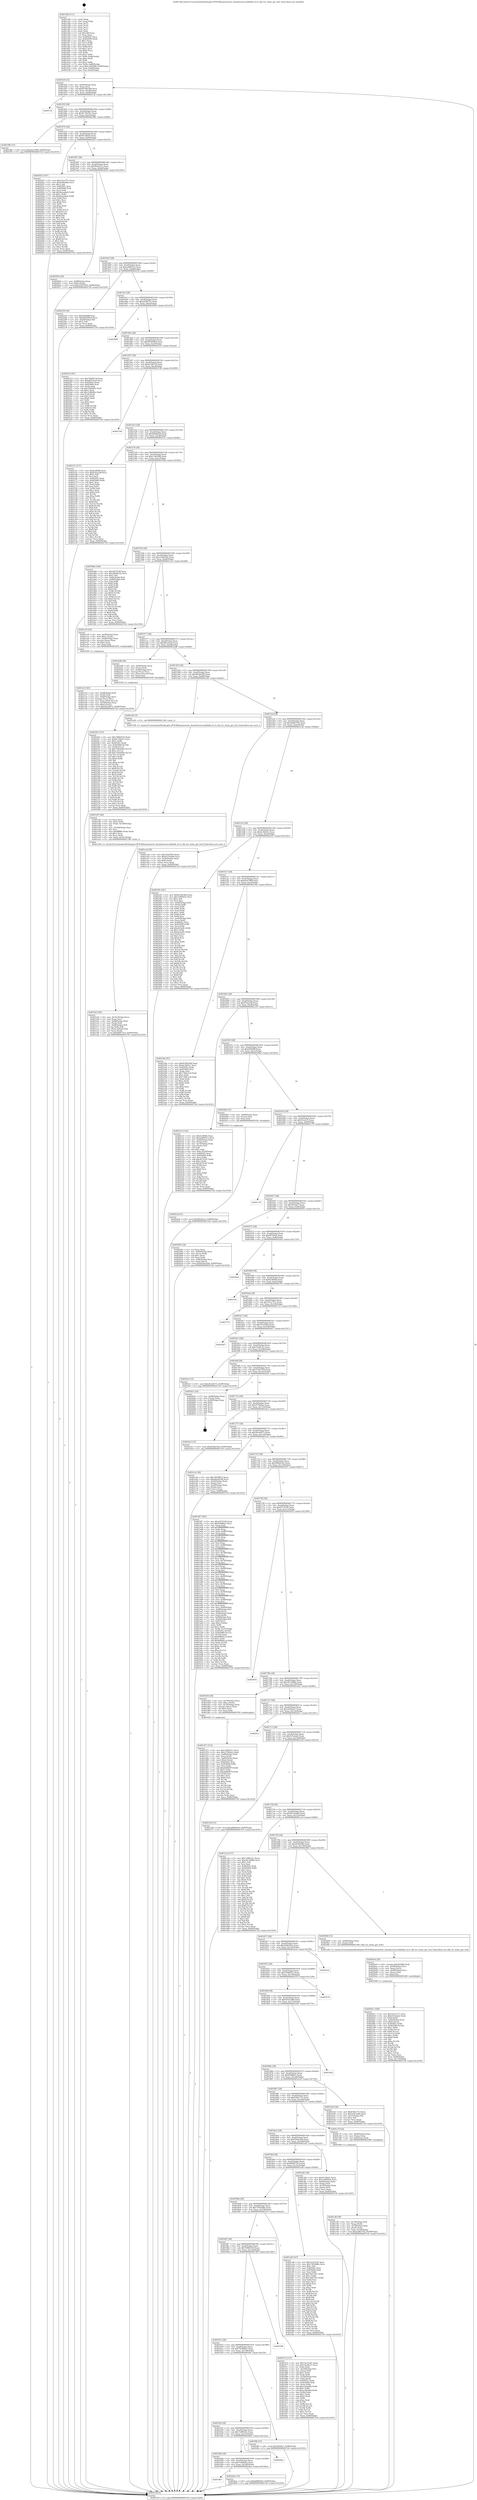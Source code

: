 digraph "0x4013d0" {
  label = "0x4013d0 (/mnt/c/Users/mathe/Desktop/tcc/POCII/binaries/extr_linuxdriversscsibfabfa_fcs.h_bfa_fcs_itnim_get_fcid_Final-ollvm.out::main(0))"
  labelloc = "t"
  node[shape=record]

  Entry [label="",width=0.3,height=0.3,shape=circle,fillcolor=black,style=filled]
  "0x40143f" [label="{
     0x40143f [32]\l
     | [instrs]\l
     &nbsp;&nbsp;0x40143f \<+6\>: mov -0x90(%rbp),%eax\l
     &nbsp;&nbsp;0x401445 \<+2\>: mov %eax,%ecx\l
     &nbsp;&nbsp;0x401447 \<+6\>: sub $0x8358a3b6,%ecx\l
     &nbsp;&nbsp;0x40144d \<+6\>: mov %eax,-0xa4(%rbp)\l
     &nbsp;&nbsp;0x401453 \<+6\>: mov %ecx,-0xa8(%rbp)\l
     &nbsp;&nbsp;0x401459 \<+6\>: je 00000000004027af \<main+0x13df\>\l
  }"]
  "0x4027af" [label="{
     0x4027af\l
  }", style=dashed]
  "0x40145f" [label="{
     0x40145f [28]\l
     | [instrs]\l
     &nbsp;&nbsp;0x40145f \<+5\>: jmp 0000000000401464 \<main+0x94\>\l
     &nbsp;&nbsp;0x401464 \<+6\>: mov -0xa4(%rbp),%eax\l
     &nbsp;&nbsp;0x40146a \<+5\>: sub $0x8c70d2b1,%eax\l
     &nbsp;&nbsp;0x40146f \<+6\>: mov %eax,-0xac(%rbp)\l
     &nbsp;&nbsp;0x401475 \<+6\>: je 000000000040238b \<main+0xfbb\>\l
  }"]
  Exit [label="",width=0.3,height=0.3,shape=circle,fillcolor=black,style=filled,peripheries=2]
  "0x40238b" [label="{
     0x40238b [15]\l
     | [instrs]\l
     &nbsp;&nbsp;0x40238b \<+10\>: movl $0xdea5786f,-0x90(%rbp)\l
     &nbsp;&nbsp;0x402395 \<+5\>: jmp 00000000004027e8 \<main+0x1418\>\l
  }"]
  "0x40147b" [label="{
     0x40147b [28]\l
     | [instrs]\l
     &nbsp;&nbsp;0x40147b \<+5\>: jmp 0000000000401480 \<main+0xb0\>\l
     &nbsp;&nbsp;0x401480 \<+6\>: mov -0xa4(%rbp),%eax\l
     &nbsp;&nbsp;0x401486 \<+5\>: sub $0x9128faf3,%eax\l
     &nbsp;&nbsp;0x40148b \<+6\>: mov %eax,-0xb0(%rbp)\l
     &nbsp;&nbsp;0x401491 \<+6\>: je 0000000000402025 \<main+0xc55\>\l
  }"]
  "0x4024c8" [label="{
     0x4024c8 [15]\l
     | [instrs]\l
     &nbsp;&nbsp;0x4024c8 \<+10\>: movl $0x99ef2a31,-0x90(%rbp)\l
     &nbsp;&nbsp;0x4024d2 \<+5\>: jmp 00000000004027e8 \<main+0x1418\>\l
  }"]
  "0x402025" [label="{
     0x402025 [147]\l
     | [instrs]\l
     &nbsp;&nbsp;0x402025 \<+5\>: mov $0x1b1a757c,%eax\l
     &nbsp;&nbsp;0x40202a \<+5\>: mov $0x4cf8e66b,%ecx\l
     &nbsp;&nbsp;0x40202f \<+2\>: mov $0x1,%dl\l
     &nbsp;&nbsp;0x402031 \<+7\>: mov 0x40505c,%esi\l
     &nbsp;&nbsp;0x402038 \<+7\>: mov 0x405060,%edi\l
     &nbsp;&nbsp;0x40203f \<+3\>: mov %esi,%r8d\l
     &nbsp;&nbsp;0x402042 \<+7\>: add $0x9eaeabe6,%r8d\l
     &nbsp;&nbsp;0x402049 \<+4\>: sub $0x1,%r8d\l
     &nbsp;&nbsp;0x40204d \<+7\>: sub $0x9eaeabe6,%r8d\l
     &nbsp;&nbsp;0x402054 \<+4\>: imul %r8d,%esi\l
     &nbsp;&nbsp;0x402058 \<+3\>: and $0x1,%esi\l
     &nbsp;&nbsp;0x40205b \<+3\>: cmp $0x0,%esi\l
     &nbsp;&nbsp;0x40205e \<+4\>: sete %r9b\l
     &nbsp;&nbsp;0x402062 \<+3\>: cmp $0xa,%edi\l
     &nbsp;&nbsp;0x402065 \<+4\>: setl %r10b\l
     &nbsp;&nbsp;0x402069 \<+3\>: mov %r9b,%r11b\l
     &nbsp;&nbsp;0x40206c \<+4\>: xor $0xff,%r11b\l
     &nbsp;&nbsp;0x402070 \<+3\>: mov %r10b,%bl\l
     &nbsp;&nbsp;0x402073 \<+3\>: xor $0xff,%bl\l
     &nbsp;&nbsp;0x402076 \<+3\>: xor $0x1,%dl\l
     &nbsp;&nbsp;0x402079 \<+3\>: mov %r11b,%r14b\l
     &nbsp;&nbsp;0x40207c \<+4\>: and $0xff,%r14b\l
     &nbsp;&nbsp;0x402080 \<+3\>: and %dl,%r9b\l
     &nbsp;&nbsp;0x402083 \<+3\>: mov %bl,%r15b\l
     &nbsp;&nbsp;0x402086 \<+4\>: and $0xff,%r15b\l
     &nbsp;&nbsp;0x40208a \<+3\>: and %dl,%r10b\l
     &nbsp;&nbsp;0x40208d \<+3\>: or %r9b,%r14b\l
     &nbsp;&nbsp;0x402090 \<+3\>: or %r10b,%r15b\l
     &nbsp;&nbsp;0x402093 \<+3\>: xor %r15b,%r14b\l
     &nbsp;&nbsp;0x402096 \<+3\>: or %bl,%r11b\l
     &nbsp;&nbsp;0x402099 \<+4\>: xor $0xff,%r11b\l
     &nbsp;&nbsp;0x40209d \<+3\>: or $0x1,%dl\l
     &nbsp;&nbsp;0x4020a0 \<+3\>: and %dl,%r11b\l
     &nbsp;&nbsp;0x4020a3 \<+3\>: or %r11b,%r14b\l
     &nbsp;&nbsp;0x4020a6 \<+4\>: test $0x1,%r14b\l
     &nbsp;&nbsp;0x4020aa \<+3\>: cmovne %ecx,%eax\l
     &nbsp;&nbsp;0x4020ad \<+6\>: mov %eax,-0x90(%rbp)\l
     &nbsp;&nbsp;0x4020b3 \<+5\>: jmp 00000000004027e8 \<main+0x1418\>\l
  }"]
  "0x401497" [label="{
     0x401497 [28]\l
     | [instrs]\l
     &nbsp;&nbsp;0x401497 \<+5\>: jmp 000000000040149c \<main+0xcc\>\l
     &nbsp;&nbsp;0x40149c \<+6\>: mov -0xa4(%rbp),%eax\l
     &nbsp;&nbsp;0x4014a2 \<+5\>: sub $0x99ef2a31,%eax\l
     &nbsp;&nbsp;0x4014a7 \<+6\>: mov %eax,-0xb4(%rbp)\l
     &nbsp;&nbsp;0x4014ad \<+6\>: je 0000000000402620 \<main+0x1250\>\l
  }"]
  "0x401967" [label="{
     0x401967\l
  }", style=dashed]
  "0x402620" [label="{
     0x402620 [28]\l
     | [instrs]\l
     &nbsp;&nbsp;0x402620 \<+7\>: mov -0x88(%rbp),%rax\l
     &nbsp;&nbsp;0x402627 \<+6\>: movl $0x0,(%rax)\l
     &nbsp;&nbsp;0x40262d \<+10\>: movl $0x23207550,-0x90(%rbp)\l
     &nbsp;&nbsp;0x402637 \<+5\>: jmp 00000000004027e8 \<main+0x1418\>\l
  }"]
  "0x4014b3" [label="{
     0x4014b3 [28]\l
     | [instrs]\l
     &nbsp;&nbsp;0x4014b3 \<+5\>: jmp 00000000004014b8 \<main+0xe8\>\l
     &nbsp;&nbsp;0x4014b8 \<+6\>: mov -0xa4(%rbp),%eax\l
     &nbsp;&nbsp;0x4014be \<+5\>: sub $0xaa6891e3,%eax\l
     &nbsp;&nbsp;0x4014c3 \<+6\>: mov %eax,-0xb8(%rbp)\l
     &nbsp;&nbsp;0x4014c9 \<+6\>: je 000000000040225f \<main+0xe8f\>\l
  }"]
  "0x4024aa" [label="{
     0x4024aa [15]\l
     | [instrs]\l
     &nbsp;&nbsp;0x4024aa \<+10\>: movl $0xbf000424,-0x90(%rbp)\l
     &nbsp;&nbsp;0x4024b4 \<+5\>: jmp 00000000004027e8 \<main+0x1418\>\l
  }"]
  "0x40225f" [label="{
     0x40225f [30]\l
     | [instrs]\l
     &nbsp;&nbsp;0x40225f \<+5\>: mov $0xf2b04fff,%eax\l
     &nbsp;&nbsp;0x402264 \<+5\>: mov $0xb059d9e4,%ecx\l
     &nbsp;&nbsp;0x402269 \<+3\>: mov -0x29(%rbp),%dl\l
     &nbsp;&nbsp;0x40226c \<+3\>: test $0x1,%dl\l
     &nbsp;&nbsp;0x40226f \<+3\>: cmovne %ecx,%eax\l
     &nbsp;&nbsp;0x402272 \<+6\>: mov %eax,-0x90(%rbp)\l
     &nbsp;&nbsp;0x402278 \<+5\>: jmp 00000000004027e8 \<main+0x1418\>\l
  }"]
  "0x4014cf" [label="{
     0x4014cf [28]\l
     | [instrs]\l
     &nbsp;&nbsp;0x4014cf \<+5\>: jmp 00000000004014d4 \<main+0x104\>\l
     &nbsp;&nbsp;0x4014d4 \<+6\>: mov -0xa4(%rbp),%eax\l
     &nbsp;&nbsp;0x4014da \<+5\>: sub $0xad3f075c,%eax\l
     &nbsp;&nbsp;0x4014df \<+6\>: mov %eax,-0xbc(%rbp)\l
     &nbsp;&nbsp;0x4014e5 \<+6\>: je 0000000000402699 \<main+0x12c9\>\l
  }"]
  "0x40194b" [label="{
     0x40194b [28]\l
     | [instrs]\l
     &nbsp;&nbsp;0x40194b \<+5\>: jmp 0000000000401950 \<main+0x580\>\l
     &nbsp;&nbsp;0x401950 \<+6\>: mov -0xa4(%rbp),%eax\l
     &nbsp;&nbsp;0x401956 \<+5\>: sub $0x7e060d5a,%eax\l
     &nbsp;&nbsp;0x40195b \<+6\>: mov %eax,-0x160(%rbp)\l
     &nbsp;&nbsp;0x401961 \<+6\>: je 00000000004024aa \<main+0x10da\>\l
  }"]
  "0x402699" [label="{
     0x402699\l
  }", style=dashed]
  "0x4014eb" [label="{
     0x4014eb [28]\l
     | [instrs]\l
     &nbsp;&nbsp;0x4014eb \<+5\>: jmp 00000000004014f0 \<main+0x120\>\l
     &nbsp;&nbsp;0x4014f0 \<+6\>: mov -0xa4(%rbp),%eax\l
     &nbsp;&nbsp;0x4014f6 \<+5\>: sub $0xb059d9e4,%eax\l
     &nbsp;&nbsp;0x4014fb \<+6\>: mov %eax,-0xc0(%rbp)\l
     &nbsp;&nbsp;0x401501 \<+6\>: je 000000000040227d \<main+0xead\>\l
  }"]
  "0x4026ba" [label="{
     0x4026ba\l
  }", style=dashed]
  "0x40227d" [label="{
     0x40227d [91]\l
     | [instrs]\l
     &nbsp;&nbsp;0x40227d \<+5\>: mov $0x7480d7e9,%eax\l
     &nbsp;&nbsp;0x402282 \<+5\>: mov $0xd83c4ca9,%ecx\l
     &nbsp;&nbsp;0x402287 \<+7\>: mov 0x40505c,%edx\l
     &nbsp;&nbsp;0x40228e \<+7\>: mov 0x405060,%esi\l
     &nbsp;&nbsp;0x402295 \<+2\>: mov %edx,%edi\l
     &nbsp;&nbsp;0x402297 \<+6\>: sub $0x324bf44c,%edi\l
     &nbsp;&nbsp;0x40229d \<+3\>: sub $0x1,%edi\l
     &nbsp;&nbsp;0x4022a0 \<+6\>: add $0x324bf44c,%edi\l
     &nbsp;&nbsp;0x4022a6 \<+3\>: imul %edi,%edx\l
     &nbsp;&nbsp;0x4022a9 \<+3\>: and $0x1,%edx\l
     &nbsp;&nbsp;0x4022ac \<+3\>: cmp $0x0,%edx\l
     &nbsp;&nbsp;0x4022af \<+4\>: sete %r8b\l
     &nbsp;&nbsp;0x4022b3 \<+3\>: cmp $0xa,%esi\l
     &nbsp;&nbsp;0x4022b6 \<+4\>: setl %r9b\l
     &nbsp;&nbsp;0x4022ba \<+3\>: mov %r8b,%r10b\l
     &nbsp;&nbsp;0x4022bd \<+3\>: and %r9b,%r10b\l
     &nbsp;&nbsp;0x4022c0 \<+3\>: xor %r9b,%r8b\l
     &nbsp;&nbsp;0x4022c3 \<+3\>: or %r8b,%r10b\l
     &nbsp;&nbsp;0x4022c6 \<+4\>: test $0x1,%r10b\l
     &nbsp;&nbsp;0x4022ca \<+3\>: cmovne %ecx,%eax\l
     &nbsp;&nbsp;0x4022cd \<+6\>: mov %eax,-0x90(%rbp)\l
     &nbsp;&nbsp;0x4022d3 \<+5\>: jmp 00000000004027e8 \<main+0x1418\>\l
  }"]
  "0x401507" [label="{
     0x401507 [28]\l
     | [instrs]\l
     &nbsp;&nbsp;0x401507 \<+5\>: jmp 000000000040150c \<main+0x13c\>\l
     &nbsp;&nbsp;0x40150c \<+6\>: mov -0xa4(%rbp),%eax\l
     &nbsp;&nbsp;0x401512 \<+5\>: sub $0xb25f8130,%eax\l
     &nbsp;&nbsp;0x401517 \<+6\>: mov %eax,-0xc4(%rbp)\l
     &nbsp;&nbsp;0x40151d \<+6\>: je 00000000004027d9 \<main+0x1409\>\l
  }"]
  "0x4022f2" [label="{
     0x4022f2 [153]\l
     | [instrs]\l
     &nbsp;&nbsp;0x4022f2 \<+5\>: mov $0x7480d7e9,%edx\l
     &nbsp;&nbsp;0x4022f7 \<+5\>: mov $0x8c70d2b1,%esi\l
     &nbsp;&nbsp;0x4022fc \<+3\>: mov $0x1,%r8b\l
     &nbsp;&nbsp;0x4022ff \<+8\>: mov 0x40505c,%r9d\l
     &nbsp;&nbsp;0x402307 \<+8\>: mov 0x405060,%r10d\l
     &nbsp;&nbsp;0x40230f \<+3\>: mov %r9d,%r11d\l
     &nbsp;&nbsp;0x402312 \<+7\>: sub $0x759e959a,%r11d\l
     &nbsp;&nbsp;0x402319 \<+4\>: sub $0x1,%r11d\l
     &nbsp;&nbsp;0x40231d \<+7\>: add $0x759e959a,%r11d\l
     &nbsp;&nbsp;0x402324 \<+4\>: imul %r11d,%r9d\l
     &nbsp;&nbsp;0x402328 \<+4\>: and $0x1,%r9d\l
     &nbsp;&nbsp;0x40232c \<+4\>: cmp $0x0,%r9d\l
     &nbsp;&nbsp;0x402330 \<+3\>: sete %bl\l
     &nbsp;&nbsp;0x402333 \<+4\>: cmp $0xa,%r10d\l
     &nbsp;&nbsp;0x402337 \<+4\>: setl %r14b\l
     &nbsp;&nbsp;0x40233b \<+3\>: mov %bl,%r15b\l
     &nbsp;&nbsp;0x40233e \<+4\>: xor $0xff,%r15b\l
     &nbsp;&nbsp;0x402342 \<+3\>: mov %r14b,%r12b\l
     &nbsp;&nbsp;0x402345 \<+4\>: xor $0xff,%r12b\l
     &nbsp;&nbsp;0x402349 \<+4\>: xor $0x0,%r8b\l
     &nbsp;&nbsp;0x40234d \<+3\>: mov %r15b,%r13b\l
     &nbsp;&nbsp;0x402350 \<+4\>: and $0x0,%r13b\l
     &nbsp;&nbsp;0x402354 \<+3\>: and %r8b,%bl\l
     &nbsp;&nbsp;0x402357 \<+3\>: mov %r12b,%al\l
     &nbsp;&nbsp;0x40235a \<+2\>: and $0x0,%al\l
     &nbsp;&nbsp;0x40235c \<+3\>: and %r8b,%r14b\l
     &nbsp;&nbsp;0x40235f \<+3\>: or %bl,%r13b\l
     &nbsp;&nbsp;0x402362 \<+3\>: or %r14b,%al\l
     &nbsp;&nbsp;0x402365 \<+3\>: xor %al,%r13b\l
     &nbsp;&nbsp;0x402368 \<+3\>: or %r12b,%r15b\l
     &nbsp;&nbsp;0x40236b \<+4\>: xor $0xff,%r15b\l
     &nbsp;&nbsp;0x40236f \<+4\>: or $0x0,%r8b\l
     &nbsp;&nbsp;0x402373 \<+3\>: and %r8b,%r15b\l
     &nbsp;&nbsp;0x402376 \<+3\>: or %r15b,%r13b\l
     &nbsp;&nbsp;0x402379 \<+4\>: test $0x1,%r13b\l
     &nbsp;&nbsp;0x40237d \<+3\>: cmovne %esi,%edx\l
     &nbsp;&nbsp;0x402380 \<+6\>: mov %edx,-0x90(%rbp)\l
     &nbsp;&nbsp;0x402386 \<+5\>: jmp 00000000004027e8 \<main+0x1418\>\l
  }"]
  "0x4027d9" [label="{
     0x4027d9\l
  }", style=dashed]
  "0x401523" [label="{
     0x401523 [28]\l
     | [instrs]\l
     &nbsp;&nbsp;0x401523 \<+5\>: jmp 0000000000401528 \<main+0x158\>\l
     &nbsp;&nbsp;0x401528 \<+6\>: mov -0xa4(%rbp),%eax\l
     &nbsp;&nbsp;0x40152e \<+5\>: sub $0xbf000424,%eax\l
     &nbsp;&nbsp;0x401533 \<+6\>: mov %eax,-0xc8(%rbp)\l
     &nbsp;&nbsp;0x401539 \<+6\>: je 000000000040215c \<main+0xd8c\>\l
  }"]
  "0x4020e1" [label="{
     0x4020e1 [108]\l
     | [instrs]\l
     &nbsp;&nbsp;0x4020e1 \<+5\>: mov $0x1b1a757c,%esi\l
     &nbsp;&nbsp;0x4020e6 \<+5\>: mov $0x410c4adc,%edx\l
     &nbsp;&nbsp;0x4020eb \<+3\>: xor %r8d,%r8d\l
     &nbsp;&nbsp;0x4020ee \<+4\>: mov -0x40(%rbp),%rcx\l
     &nbsp;&nbsp;0x4020f2 \<+6\>: movl $0x0,(%rcx)\l
     &nbsp;&nbsp;0x4020f8 \<+8\>: mov 0x40505c,%r9d\l
     &nbsp;&nbsp;0x402100 \<+8\>: mov 0x405060,%r10d\l
     &nbsp;&nbsp;0x402108 \<+4\>: sub $0x1,%r8d\l
     &nbsp;&nbsp;0x40210c \<+3\>: mov %r9d,%r11d\l
     &nbsp;&nbsp;0x40210f \<+3\>: add %r8d,%r11d\l
     &nbsp;&nbsp;0x402112 \<+4\>: imul %r11d,%r9d\l
     &nbsp;&nbsp;0x402116 \<+4\>: and $0x1,%r9d\l
     &nbsp;&nbsp;0x40211a \<+4\>: cmp $0x0,%r9d\l
     &nbsp;&nbsp;0x40211e \<+3\>: sete %bl\l
     &nbsp;&nbsp;0x402121 \<+4\>: cmp $0xa,%r10d\l
     &nbsp;&nbsp;0x402125 \<+4\>: setl %r14b\l
     &nbsp;&nbsp;0x402129 \<+3\>: mov %bl,%r15b\l
     &nbsp;&nbsp;0x40212c \<+3\>: and %r14b,%r15b\l
     &nbsp;&nbsp;0x40212f \<+3\>: xor %r14b,%bl\l
     &nbsp;&nbsp;0x402132 \<+3\>: or %bl,%r15b\l
     &nbsp;&nbsp;0x402135 \<+4\>: test $0x1,%r15b\l
     &nbsp;&nbsp;0x402139 \<+3\>: cmovne %edx,%esi\l
     &nbsp;&nbsp;0x40213c \<+6\>: mov %esi,-0x90(%rbp)\l
     &nbsp;&nbsp;0x402142 \<+6\>: mov %eax,-0x170(%rbp)\l
     &nbsp;&nbsp;0x402148 \<+5\>: jmp 00000000004027e8 \<main+0x1418\>\l
  }"]
  "0x40215c" [label="{
     0x40215c [137]\l
     | [instrs]\l
     &nbsp;&nbsp;0x40215c \<+5\>: mov $0xfa3694b,%eax\l
     &nbsp;&nbsp;0x402161 \<+5\>: mov $0xf162a2df,%ecx\l
     &nbsp;&nbsp;0x402166 \<+2\>: mov $0x1,%dl\l
     &nbsp;&nbsp;0x402168 \<+2\>: xor %esi,%esi\l
     &nbsp;&nbsp;0x40216a \<+7\>: mov 0x40505c,%edi\l
     &nbsp;&nbsp;0x402171 \<+8\>: mov 0x405060,%r8d\l
     &nbsp;&nbsp;0x402179 \<+3\>: sub $0x1,%esi\l
     &nbsp;&nbsp;0x40217c \<+3\>: mov %edi,%r9d\l
     &nbsp;&nbsp;0x40217f \<+3\>: add %esi,%r9d\l
     &nbsp;&nbsp;0x402182 \<+4\>: imul %r9d,%edi\l
     &nbsp;&nbsp;0x402186 \<+3\>: and $0x1,%edi\l
     &nbsp;&nbsp;0x402189 \<+3\>: cmp $0x0,%edi\l
     &nbsp;&nbsp;0x40218c \<+4\>: sete %r10b\l
     &nbsp;&nbsp;0x402190 \<+4\>: cmp $0xa,%r8d\l
     &nbsp;&nbsp;0x402194 \<+4\>: setl %r11b\l
     &nbsp;&nbsp;0x402198 \<+3\>: mov %r10b,%bl\l
     &nbsp;&nbsp;0x40219b \<+3\>: xor $0xff,%bl\l
     &nbsp;&nbsp;0x40219e \<+3\>: mov %r11b,%r14b\l
     &nbsp;&nbsp;0x4021a1 \<+4\>: xor $0xff,%r14b\l
     &nbsp;&nbsp;0x4021a5 \<+3\>: xor $0x0,%dl\l
     &nbsp;&nbsp;0x4021a8 \<+3\>: mov %bl,%r15b\l
     &nbsp;&nbsp;0x4021ab \<+4\>: and $0x0,%r15b\l
     &nbsp;&nbsp;0x4021af \<+3\>: and %dl,%r10b\l
     &nbsp;&nbsp;0x4021b2 \<+3\>: mov %r14b,%r12b\l
     &nbsp;&nbsp;0x4021b5 \<+4\>: and $0x0,%r12b\l
     &nbsp;&nbsp;0x4021b9 \<+3\>: and %dl,%r11b\l
     &nbsp;&nbsp;0x4021bc \<+3\>: or %r10b,%r15b\l
     &nbsp;&nbsp;0x4021bf \<+3\>: or %r11b,%r12b\l
     &nbsp;&nbsp;0x4021c2 \<+3\>: xor %r12b,%r15b\l
     &nbsp;&nbsp;0x4021c5 \<+3\>: or %r14b,%bl\l
     &nbsp;&nbsp;0x4021c8 \<+3\>: xor $0xff,%bl\l
     &nbsp;&nbsp;0x4021cb \<+3\>: or $0x0,%dl\l
     &nbsp;&nbsp;0x4021ce \<+2\>: and %dl,%bl\l
     &nbsp;&nbsp;0x4021d0 \<+3\>: or %bl,%r15b\l
     &nbsp;&nbsp;0x4021d3 \<+4\>: test $0x1,%r15b\l
     &nbsp;&nbsp;0x4021d7 \<+3\>: cmovne %ecx,%eax\l
     &nbsp;&nbsp;0x4021da \<+6\>: mov %eax,-0x90(%rbp)\l
     &nbsp;&nbsp;0x4021e0 \<+5\>: jmp 00000000004027e8 \<main+0x1418\>\l
  }"]
  "0x40153f" [label="{
     0x40153f [28]\l
     | [instrs]\l
     &nbsp;&nbsp;0x40153f \<+5\>: jmp 0000000000401544 \<main+0x174\>\l
     &nbsp;&nbsp;0x401544 \<+6\>: mov -0xa4(%rbp),%eax\l
     &nbsp;&nbsp;0x40154a \<+5\>: sub $0xc1405f48,%eax\l
     &nbsp;&nbsp;0x40154f \<+6\>: mov %eax,-0xcc(%rbp)\l
     &nbsp;&nbsp;0x401555 \<+6\>: je 000000000040198d \<main+0x5bd\>\l
  }"]
  "0x4020c4" [label="{
     0x4020c4 [29]\l
     | [instrs]\l
     &nbsp;&nbsp;0x4020c4 \<+10\>: movabs $0x4030b6,%rdi\l
     &nbsp;&nbsp;0x4020ce \<+4\>: mov -0x48(%rbp),%rcx\l
     &nbsp;&nbsp;0x4020d2 \<+2\>: mov %eax,(%rcx)\l
     &nbsp;&nbsp;0x4020d4 \<+4\>: mov -0x48(%rbp),%rcx\l
     &nbsp;&nbsp;0x4020d8 \<+2\>: mov (%rcx),%esi\l
     &nbsp;&nbsp;0x4020da \<+2\>: mov $0x0,%al\l
     &nbsp;&nbsp;0x4020dc \<+5\>: call 0000000000401040 \<printf@plt\>\l
     | [calls]\l
     &nbsp;&nbsp;0x401040 \{1\} (unknown)\l
  }"]
  "0x40198d" [label="{
     0x40198d [106]\l
     | [instrs]\l
     &nbsp;&nbsp;0x40198d \<+5\>: mov $0x2f57f338,%eax\l
     &nbsp;&nbsp;0x401992 \<+5\>: mov $0x2846416e,%ecx\l
     &nbsp;&nbsp;0x401997 \<+2\>: mov $0x1,%dl\l
     &nbsp;&nbsp;0x401999 \<+7\>: mov -0x8a(%rbp),%sil\l
     &nbsp;&nbsp;0x4019a0 \<+7\>: mov -0x89(%rbp),%dil\l
     &nbsp;&nbsp;0x4019a7 \<+3\>: mov %sil,%r8b\l
     &nbsp;&nbsp;0x4019aa \<+4\>: xor $0xff,%r8b\l
     &nbsp;&nbsp;0x4019ae \<+3\>: mov %dil,%r9b\l
     &nbsp;&nbsp;0x4019b1 \<+4\>: xor $0xff,%r9b\l
     &nbsp;&nbsp;0x4019b5 \<+3\>: xor $0x0,%dl\l
     &nbsp;&nbsp;0x4019b8 \<+3\>: mov %r8b,%r10b\l
     &nbsp;&nbsp;0x4019bb \<+4\>: and $0x0,%r10b\l
     &nbsp;&nbsp;0x4019bf \<+3\>: and %dl,%sil\l
     &nbsp;&nbsp;0x4019c2 \<+3\>: mov %r9b,%r11b\l
     &nbsp;&nbsp;0x4019c5 \<+4\>: and $0x0,%r11b\l
     &nbsp;&nbsp;0x4019c9 \<+3\>: and %dl,%dil\l
     &nbsp;&nbsp;0x4019cc \<+3\>: or %sil,%r10b\l
     &nbsp;&nbsp;0x4019cf \<+3\>: or %dil,%r11b\l
     &nbsp;&nbsp;0x4019d2 \<+3\>: xor %r11b,%r10b\l
     &nbsp;&nbsp;0x4019d5 \<+3\>: or %r9b,%r8b\l
     &nbsp;&nbsp;0x4019d8 \<+4\>: xor $0xff,%r8b\l
     &nbsp;&nbsp;0x4019dc \<+3\>: or $0x0,%dl\l
     &nbsp;&nbsp;0x4019df \<+3\>: and %dl,%r8b\l
     &nbsp;&nbsp;0x4019e2 \<+3\>: or %r8b,%r10b\l
     &nbsp;&nbsp;0x4019e5 \<+4\>: test $0x1,%r10b\l
     &nbsp;&nbsp;0x4019e9 \<+3\>: cmovne %ecx,%eax\l
     &nbsp;&nbsp;0x4019ec \<+6\>: mov %eax,-0x90(%rbp)\l
     &nbsp;&nbsp;0x4019f2 \<+5\>: jmp 00000000004027e8 \<main+0x1418\>\l
  }"]
  "0x40155b" [label="{
     0x40155b [28]\l
     | [instrs]\l
     &nbsp;&nbsp;0x40155b \<+5\>: jmp 0000000000401560 \<main+0x190\>\l
     &nbsp;&nbsp;0x401560 \<+6\>: mov -0xa4(%rbp),%eax\l
     &nbsp;&nbsp;0x401566 \<+5\>: sub $0xc1b605eb,%eax\l
     &nbsp;&nbsp;0x40156b \<+6\>: mov %eax,-0xd0(%rbp)\l
     &nbsp;&nbsp;0x401571 \<+6\>: je 0000000000401e16 \<main+0xa46\>\l
  }"]
  "0x4027e8" [label="{
     0x4027e8 [5]\l
     | [instrs]\l
     &nbsp;&nbsp;0x4027e8 \<+5\>: jmp 000000000040143f \<main+0x6f\>\l
  }"]
  "0x4013d0" [label="{
     0x4013d0 [111]\l
     | [instrs]\l
     &nbsp;&nbsp;0x4013d0 \<+1\>: push %rbp\l
     &nbsp;&nbsp;0x4013d1 \<+3\>: mov %rsp,%rbp\l
     &nbsp;&nbsp;0x4013d4 \<+2\>: push %r15\l
     &nbsp;&nbsp;0x4013d6 \<+2\>: push %r14\l
     &nbsp;&nbsp;0x4013d8 \<+2\>: push %r13\l
     &nbsp;&nbsp;0x4013da \<+2\>: push %r12\l
     &nbsp;&nbsp;0x4013dc \<+1\>: push %rbx\l
     &nbsp;&nbsp;0x4013dd \<+7\>: sub $0x168,%rsp\l
     &nbsp;&nbsp;0x4013e4 \<+2\>: xor %eax,%eax\l
     &nbsp;&nbsp;0x4013e6 \<+7\>: mov 0x40505c,%ecx\l
     &nbsp;&nbsp;0x4013ed \<+7\>: mov 0x405060,%edx\l
     &nbsp;&nbsp;0x4013f4 \<+3\>: sub $0x1,%eax\l
     &nbsp;&nbsp;0x4013f7 \<+3\>: mov %ecx,%r8d\l
     &nbsp;&nbsp;0x4013fa \<+3\>: add %eax,%r8d\l
     &nbsp;&nbsp;0x4013fd \<+4\>: imul %r8d,%ecx\l
     &nbsp;&nbsp;0x401401 \<+3\>: and $0x1,%ecx\l
     &nbsp;&nbsp;0x401404 \<+3\>: cmp $0x0,%ecx\l
     &nbsp;&nbsp;0x401407 \<+4\>: sete %r9b\l
     &nbsp;&nbsp;0x40140b \<+4\>: and $0x1,%r9b\l
     &nbsp;&nbsp;0x40140f \<+7\>: mov %r9b,-0x8a(%rbp)\l
     &nbsp;&nbsp;0x401416 \<+3\>: cmp $0xa,%edx\l
     &nbsp;&nbsp;0x401419 \<+4\>: setl %r9b\l
     &nbsp;&nbsp;0x40141d \<+4\>: and $0x1,%r9b\l
     &nbsp;&nbsp;0x401421 \<+7\>: mov %r9b,-0x89(%rbp)\l
     &nbsp;&nbsp;0x401428 \<+10\>: movl $0xc1405f48,-0x90(%rbp)\l
     &nbsp;&nbsp;0x401432 \<+6\>: mov %edi,-0x94(%rbp)\l
     &nbsp;&nbsp;0x401438 \<+7\>: mov %rsi,-0xa0(%rbp)\l
  }"]
  "0x40192f" [label="{
     0x40192f [28]\l
     | [instrs]\l
     &nbsp;&nbsp;0x40192f \<+5\>: jmp 0000000000401934 \<main+0x564\>\l
     &nbsp;&nbsp;0x401934 \<+6\>: mov -0xa4(%rbp),%eax\l
     &nbsp;&nbsp;0x40193a \<+5\>: sub $0x7a98532c,%eax\l
     &nbsp;&nbsp;0x40193f \<+6\>: mov %eax,-0x15c(%rbp)\l
     &nbsp;&nbsp;0x401945 \<+6\>: je 00000000004026ba \<main+0x12ea\>\l
  }"]
  "0x401e16" [label="{
     0x401e16 [29]\l
     | [instrs]\l
     &nbsp;&nbsp;0x401e16 \<+4\>: mov -0x58(%rbp),%rax\l
     &nbsp;&nbsp;0x401e1a \<+6\>: movl $0x1,(%rax)\l
     &nbsp;&nbsp;0x401e20 \<+4\>: mov -0x58(%rbp),%rax\l
     &nbsp;&nbsp;0x401e24 \<+3\>: movslq (%rax),%rax\l
     &nbsp;&nbsp;0x401e27 \<+4\>: shl $0x2,%rax\l
     &nbsp;&nbsp;0x401e2b \<+3\>: mov %rax,%rdi\l
     &nbsp;&nbsp;0x401e2e \<+5\>: call 0000000000401050 \<malloc@plt\>\l
     | [calls]\l
     &nbsp;&nbsp;0x401050 \{1\} (unknown)\l
  }"]
  "0x401577" [label="{
     0x401577 [28]\l
     | [instrs]\l
     &nbsp;&nbsp;0x401577 \<+5\>: jmp 000000000040157c \<main+0x1ac\>\l
     &nbsp;&nbsp;0x40157c \<+6\>: mov -0xa4(%rbp),%eax\l
     &nbsp;&nbsp;0x401582 \<+5\>: sub $0xd83c4ca9,%eax\l
     &nbsp;&nbsp;0x401587 \<+6\>: mov %eax,-0xd4(%rbp)\l
     &nbsp;&nbsp;0x40158d \<+6\>: je 00000000004022d8 \<main+0xf08\>\l
  }"]
  "0x401ff4" [label="{
     0x401ff4 [15]\l
     | [instrs]\l
     &nbsp;&nbsp;0x401ff4 \<+10\>: movl $0x5bf18a7,-0x90(%rbp)\l
     &nbsp;&nbsp;0x401ffe \<+5\>: jmp 00000000004027e8 \<main+0x1418\>\l
  }"]
  "0x4022d8" [label="{
     0x4022d8 [26]\l
     | [instrs]\l
     &nbsp;&nbsp;0x4022d8 \<+4\>: mov -0x68(%rbp),%rax\l
     &nbsp;&nbsp;0x4022dc \<+3\>: mov (%rax),%rax\l
     &nbsp;&nbsp;0x4022df \<+4\>: mov -0x40(%rbp),%rcx\l
     &nbsp;&nbsp;0x4022e3 \<+3\>: movslq (%rcx),%rcx\l
     &nbsp;&nbsp;0x4022e6 \<+4\>: mov (%rax,%rcx,8),%rax\l
     &nbsp;&nbsp;0x4022ea \<+3\>: mov %rax,%rdi\l
     &nbsp;&nbsp;0x4022ed \<+5\>: call 0000000000401030 \<free@plt\>\l
     | [calls]\l
     &nbsp;&nbsp;0x401030 \{1\} (unknown)\l
  }"]
  "0x401593" [label="{
     0x401593 [28]\l
     | [instrs]\l
     &nbsp;&nbsp;0x401593 \<+5\>: jmp 0000000000401598 \<main+0x1c8\>\l
     &nbsp;&nbsp;0x401598 \<+6\>: mov -0xa4(%rbp),%eax\l
     &nbsp;&nbsp;0x40159e \<+5\>: sub $0xd9e4d108,%eax\l
     &nbsp;&nbsp;0x4015a3 \<+6\>: mov %eax,-0xd8(%rbp)\l
     &nbsp;&nbsp;0x4015a9 \<+6\>: je 0000000000401e82 \<main+0xab2\>\l
  }"]
  "0x401913" [label="{
     0x401913 [28]\l
     | [instrs]\l
     &nbsp;&nbsp;0x401913 \<+5\>: jmp 0000000000401918 \<main+0x548\>\l
     &nbsp;&nbsp;0x401918 \<+6\>: mov -0xa4(%rbp),%eax\l
     &nbsp;&nbsp;0x40191e \<+5\>: sub $0x792998c5,%eax\l
     &nbsp;&nbsp;0x401923 \<+6\>: mov %eax,-0x158(%rbp)\l
     &nbsp;&nbsp;0x401929 \<+6\>: je 0000000000401ff4 \<main+0xc24\>\l
  }"]
  "0x401e82" [label="{
     0x401e82 [5]\l
     | [instrs]\l
     &nbsp;&nbsp;0x401e82 \<+5\>: call 0000000000401160 \<next_i\>\l
     | [calls]\l
     &nbsp;&nbsp;0x401160 \{1\} (/mnt/c/Users/mathe/Desktop/tcc/POCII/binaries/extr_linuxdriversscsibfabfa_fcs.h_bfa_fcs_itnim_get_fcid_Final-ollvm.out::next_i)\l
  }"]
  "0x4015af" [label="{
     0x4015af [28]\l
     | [instrs]\l
     &nbsp;&nbsp;0x4015af \<+5\>: jmp 00000000004015b4 \<main+0x1e4\>\l
     &nbsp;&nbsp;0x4015b4 \<+6\>: mov -0xa4(%rbp),%eax\l
     &nbsp;&nbsp;0x4015ba \<+5\>: sub $0xda86375b,%eax\l
     &nbsp;&nbsp;0x4015bf \<+6\>: mov %eax,-0xdc(%rbp)\l
     &nbsp;&nbsp;0x4015c5 \<+6\>: je 0000000000401cad \<main+0x8dd\>\l
  }"]
  "0x402786" [label="{
     0x402786\l
  }", style=dashed]
  "0x401cad" [label="{
     0x401cad [30]\l
     | [instrs]\l
     &nbsp;&nbsp;0x401cad \<+5\>: mov $0x1f1d3920,%eax\l
     &nbsp;&nbsp;0x401cb2 \<+5\>: mov $0x4531bdb0,%ecx\l
     &nbsp;&nbsp;0x401cb7 \<+3\>: mov -0x30(%rbp),%edx\l
     &nbsp;&nbsp;0x401cba \<+3\>: cmp $0x0,%edx\l
     &nbsp;&nbsp;0x401cbd \<+3\>: cmove %ecx,%eax\l
     &nbsp;&nbsp;0x401cc0 \<+6\>: mov %eax,-0x90(%rbp)\l
     &nbsp;&nbsp;0x401cc6 \<+5\>: jmp 00000000004027e8 \<main+0x1418\>\l
  }"]
  "0x4015cb" [label="{
     0x4015cb [28]\l
     | [instrs]\l
     &nbsp;&nbsp;0x4015cb \<+5\>: jmp 00000000004015d0 \<main+0x200\>\l
     &nbsp;&nbsp;0x4015d0 \<+6\>: mov -0xa4(%rbp),%eax\l
     &nbsp;&nbsp;0x4015d6 \<+5\>: sub $0xdc3fd5a1,%eax\l
     &nbsp;&nbsp;0x4015db \<+6\>: mov %eax,-0xe0(%rbp)\l
     &nbsp;&nbsp;0x4015e1 \<+6\>: je 00000000004023f5 \<main+0x1025\>\l
  }"]
  "0x4018f7" [label="{
     0x4018f7 [28]\l
     | [instrs]\l
     &nbsp;&nbsp;0x4018f7 \<+5\>: jmp 00000000004018fc \<main+0x52c\>\l
     &nbsp;&nbsp;0x4018fc \<+6\>: mov -0xa4(%rbp),%eax\l
     &nbsp;&nbsp;0x401902 \<+5\>: sub $0x7480d7e9,%eax\l
     &nbsp;&nbsp;0x401907 \<+6\>: mov %eax,-0x154(%rbp)\l
     &nbsp;&nbsp;0x40190d \<+6\>: je 0000000000402786 \<main+0x13b6\>\l
  }"]
  "0x4023f5" [label="{
     0x4023f5 [181]\l
     | [instrs]\l
     &nbsp;&nbsp;0x4023f5 \<+5\>: mov $0x8358a3b6,%eax\l
     &nbsp;&nbsp;0x4023fa \<+5\>: mov $0x7e060d5a,%ecx\l
     &nbsp;&nbsp;0x4023ff \<+2\>: mov $0x1,%dl\l
     &nbsp;&nbsp;0x402401 \<+2\>: xor %esi,%esi\l
     &nbsp;&nbsp;0x402403 \<+4\>: mov -0x40(%rbp),%rdi\l
     &nbsp;&nbsp;0x402407 \<+3\>: mov (%rdi),%r8d\l
     &nbsp;&nbsp;0x40240a \<+3\>: mov %esi,%r9d\l
     &nbsp;&nbsp;0x40240d \<+3\>: sub %r8d,%r9d\l
     &nbsp;&nbsp;0x402410 \<+3\>: mov %esi,%r8d\l
     &nbsp;&nbsp;0x402413 \<+4\>: sub $0x1,%r8d\l
     &nbsp;&nbsp;0x402417 \<+3\>: add %r8d,%r9d\l
     &nbsp;&nbsp;0x40241a \<+3\>: sub %r9d,%esi\l
     &nbsp;&nbsp;0x40241d \<+4\>: mov -0x40(%rbp),%rdi\l
     &nbsp;&nbsp;0x402421 \<+2\>: mov %esi,(%rdi)\l
     &nbsp;&nbsp;0x402423 \<+7\>: mov 0x40505c,%esi\l
     &nbsp;&nbsp;0x40242a \<+8\>: mov 0x405060,%r8d\l
     &nbsp;&nbsp;0x402432 \<+3\>: mov %esi,%r9d\l
     &nbsp;&nbsp;0x402435 \<+7\>: add $0xd23a0fc,%r9d\l
     &nbsp;&nbsp;0x40243c \<+4\>: sub $0x1,%r9d\l
     &nbsp;&nbsp;0x402440 \<+7\>: sub $0xd23a0fc,%r9d\l
     &nbsp;&nbsp;0x402447 \<+4\>: imul %r9d,%esi\l
     &nbsp;&nbsp;0x40244b \<+3\>: and $0x1,%esi\l
     &nbsp;&nbsp;0x40244e \<+3\>: cmp $0x0,%esi\l
     &nbsp;&nbsp;0x402451 \<+4\>: sete %r10b\l
     &nbsp;&nbsp;0x402455 \<+4\>: cmp $0xa,%r8d\l
     &nbsp;&nbsp;0x402459 \<+4\>: setl %r11b\l
     &nbsp;&nbsp;0x40245d \<+3\>: mov %r10b,%bl\l
     &nbsp;&nbsp;0x402460 \<+3\>: xor $0xff,%bl\l
     &nbsp;&nbsp;0x402463 \<+3\>: mov %r11b,%r14b\l
     &nbsp;&nbsp;0x402466 \<+4\>: xor $0xff,%r14b\l
     &nbsp;&nbsp;0x40246a \<+3\>: xor $0x1,%dl\l
     &nbsp;&nbsp;0x40246d \<+3\>: mov %bl,%r15b\l
     &nbsp;&nbsp;0x402470 \<+4\>: and $0xff,%r15b\l
     &nbsp;&nbsp;0x402474 \<+3\>: and %dl,%r10b\l
     &nbsp;&nbsp;0x402477 \<+3\>: mov %r14b,%r12b\l
     &nbsp;&nbsp;0x40247a \<+4\>: and $0xff,%r12b\l
     &nbsp;&nbsp;0x40247e \<+3\>: and %dl,%r11b\l
     &nbsp;&nbsp;0x402481 \<+3\>: or %r10b,%r15b\l
     &nbsp;&nbsp;0x402484 \<+3\>: or %r11b,%r12b\l
     &nbsp;&nbsp;0x402487 \<+3\>: xor %r12b,%r15b\l
     &nbsp;&nbsp;0x40248a \<+3\>: or %r14b,%bl\l
     &nbsp;&nbsp;0x40248d \<+3\>: xor $0xff,%bl\l
     &nbsp;&nbsp;0x402490 \<+3\>: or $0x1,%dl\l
     &nbsp;&nbsp;0x402493 \<+2\>: and %dl,%bl\l
     &nbsp;&nbsp;0x402495 \<+3\>: or %bl,%r15b\l
     &nbsp;&nbsp;0x402498 \<+4\>: test $0x1,%r15b\l
     &nbsp;&nbsp;0x40249c \<+3\>: cmovne %ecx,%eax\l
     &nbsp;&nbsp;0x40249f \<+6\>: mov %eax,-0x90(%rbp)\l
     &nbsp;&nbsp;0x4024a5 \<+5\>: jmp 00000000004027e8 \<main+0x1418\>\l
  }"]
  "0x4015e7" [label="{
     0x4015e7 [28]\l
     | [instrs]\l
     &nbsp;&nbsp;0x4015e7 \<+5\>: jmp 00000000004015ec \<main+0x21c\>\l
     &nbsp;&nbsp;0x4015ec \<+6\>: mov -0xa4(%rbp),%eax\l
     &nbsp;&nbsp;0x4015f2 \<+5\>: sub $0xdea5786f,%eax\l
     &nbsp;&nbsp;0x4015f7 \<+6\>: mov %eax,-0xe4(%rbp)\l
     &nbsp;&nbsp;0x4015fd \<+6\>: je 000000000040239a \<main+0xfca\>\l
  }"]
  "0x401f72" [label="{
     0x401f72 [115]\l
     | [instrs]\l
     &nbsp;&nbsp;0x401f72 \<+5\>: mov $0x7ee15e41,%eax\l
     &nbsp;&nbsp;0x401f77 \<+5\>: mov $0x1fa28c31,%ecx\l
     &nbsp;&nbsp;0x401f7c \<+2\>: xor %edx,%edx\l
     &nbsp;&nbsp;0x401f7e \<+4\>: mov -0x50(%rbp),%rsi\l
     &nbsp;&nbsp;0x401f82 \<+2\>: mov (%rsi),%edi\l
     &nbsp;&nbsp;0x401f84 \<+3\>: sub $0x1,%edx\l
     &nbsp;&nbsp;0x401f87 \<+2\>: sub %edx,%edi\l
     &nbsp;&nbsp;0x401f89 \<+4\>: mov -0x50(%rbp),%rsi\l
     &nbsp;&nbsp;0x401f8d \<+2\>: mov %edi,(%rsi)\l
     &nbsp;&nbsp;0x401f8f \<+7\>: mov 0x40505c,%edx\l
     &nbsp;&nbsp;0x401f96 \<+7\>: mov 0x405060,%edi\l
     &nbsp;&nbsp;0x401f9d \<+3\>: mov %edx,%r8d\l
     &nbsp;&nbsp;0x401fa0 \<+7\>: add $0xa18abdfd,%r8d\l
     &nbsp;&nbsp;0x401fa7 \<+4\>: sub $0x1,%r8d\l
     &nbsp;&nbsp;0x401fab \<+7\>: sub $0xa18abdfd,%r8d\l
     &nbsp;&nbsp;0x401fb2 \<+4\>: imul %r8d,%edx\l
     &nbsp;&nbsp;0x401fb6 \<+3\>: and $0x1,%edx\l
     &nbsp;&nbsp;0x401fb9 \<+3\>: cmp $0x0,%edx\l
     &nbsp;&nbsp;0x401fbc \<+4\>: sete %r9b\l
     &nbsp;&nbsp;0x401fc0 \<+3\>: cmp $0xa,%edi\l
     &nbsp;&nbsp;0x401fc3 \<+4\>: setl %r10b\l
     &nbsp;&nbsp;0x401fc7 \<+3\>: mov %r9b,%r11b\l
     &nbsp;&nbsp;0x401fca \<+3\>: and %r10b,%r11b\l
     &nbsp;&nbsp;0x401fcd \<+3\>: xor %r10b,%r9b\l
     &nbsp;&nbsp;0x401fd0 \<+3\>: or %r9b,%r11b\l
     &nbsp;&nbsp;0x401fd3 \<+4\>: test $0x1,%r11b\l
     &nbsp;&nbsp;0x401fd7 \<+3\>: cmovne %ecx,%eax\l
     &nbsp;&nbsp;0x401fda \<+6\>: mov %eax,-0x90(%rbp)\l
     &nbsp;&nbsp;0x401fe0 \<+5\>: jmp 00000000004027e8 \<main+0x1418\>\l
  }"]
  "0x40239a" [label="{
     0x40239a [91]\l
     | [instrs]\l
     &nbsp;&nbsp;0x40239a \<+5\>: mov $0x8358a3b6,%eax\l
     &nbsp;&nbsp;0x40239f \<+5\>: mov $0xdc3fd5a1,%ecx\l
     &nbsp;&nbsp;0x4023a4 \<+7\>: mov 0x40505c,%edx\l
     &nbsp;&nbsp;0x4023ab \<+7\>: mov 0x405060,%esi\l
     &nbsp;&nbsp;0x4023b2 \<+2\>: mov %edx,%edi\l
     &nbsp;&nbsp;0x4023b4 \<+6\>: sub $0x7304c1e6,%edi\l
     &nbsp;&nbsp;0x4023ba \<+3\>: sub $0x1,%edi\l
     &nbsp;&nbsp;0x4023bd \<+6\>: add $0x7304c1e6,%edi\l
     &nbsp;&nbsp;0x4023c3 \<+3\>: imul %edi,%edx\l
     &nbsp;&nbsp;0x4023c6 \<+3\>: and $0x1,%edx\l
     &nbsp;&nbsp;0x4023c9 \<+3\>: cmp $0x0,%edx\l
     &nbsp;&nbsp;0x4023cc \<+4\>: sete %r8b\l
     &nbsp;&nbsp;0x4023d0 \<+3\>: cmp $0xa,%esi\l
     &nbsp;&nbsp;0x4023d3 \<+4\>: setl %r9b\l
     &nbsp;&nbsp;0x4023d7 \<+3\>: mov %r8b,%r10b\l
     &nbsp;&nbsp;0x4023da \<+3\>: and %r9b,%r10b\l
     &nbsp;&nbsp;0x4023dd \<+3\>: xor %r9b,%r8b\l
     &nbsp;&nbsp;0x4023e0 \<+3\>: or %r8b,%r10b\l
     &nbsp;&nbsp;0x4023e3 \<+4\>: test $0x1,%r10b\l
     &nbsp;&nbsp;0x4023e7 \<+3\>: cmovne %ecx,%eax\l
     &nbsp;&nbsp;0x4023ea \<+6\>: mov %eax,-0x90(%rbp)\l
     &nbsp;&nbsp;0x4023f0 \<+5\>: jmp 00000000004027e8 \<main+0x1418\>\l
  }"]
  "0x401603" [label="{
     0x401603 [28]\l
     | [instrs]\l
     &nbsp;&nbsp;0x401603 \<+5\>: jmp 0000000000401608 \<main+0x238\>\l
     &nbsp;&nbsp;0x401608 \<+6\>: mov -0xa4(%rbp),%eax\l
     &nbsp;&nbsp;0x40160e \<+5\>: sub $0xf162a2df,%eax\l
     &nbsp;&nbsp;0x401613 \<+6\>: mov %eax,-0xe8(%rbp)\l
     &nbsp;&nbsp;0x401619 \<+6\>: je 00000000004021e5 \<main+0xe15\>\l
  }"]
  "0x4018db" [label="{
     0x4018db [28]\l
     | [instrs]\l
     &nbsp;&nbsp;0x4018db \<+5\>: jmp 00000000004018e0 \<main+0x510\>\l
     &nbsp;&nbsp;0x4018e0 \<+6\>: mov -0xa4(%rbp),%eax\l
     &nbsp;&nbsp;0x4018e6 \<+5\>: sub $0x73954d8e,%eax\l
     &nbsp;&nbsp;0x4018eb \<+6\>: mov %eax,-0x150(%rbp)\l
     &nbsp;&nbsp;0x4018f1 \<+6\>: je 0000000000401f72 \<main+0xba2\>\l
  }"]
  "0x4021e5" [label="{
     0x4021e5 [122]\l
     | [instrs]\l
     &nbsp;&nbsp;0x4021e5 \<+5\>: mov $0xfa3694b,%eax\l
     &nbsp;&nbsp;0x4021ea \<+5\>: mov $0xaa6891e3,%ecx\l
     &nbsp;&nbsp;0x4021ef \<+4\>: mov -0x40(%rbp),%rdx\l
     &nbsp;&nbsp;0x4021f3 \<+2\>: mov (%rdx),%esi\l
     &nbsp;&nbsp;0x4021f5 \<+4\>: mov -0x70(%rbp),%rdx\l
     &nbsp;&nbsp;0x4021f9 \<+2\>: cmp (%rdx),%esi\l
     &nbsp;&nbsp;0x4021fb \<+4\>: setl %dil\l
     &nbsp;&nbsp;0x4021ff \<+4\>: and $0x1,%dil\l
     &nbsp;&nbsp;0x402203 \<+4\>: mov %dil,-0x29(%rbp)\l
     &nbsp;&nbsp;0x402207 \<+7\>: mov 0x40505c,%esi\l
     &nbsp;&nbsp;0x40220e \<+8\>: mov 0x405060,%r8d\l
     &nbsp;&nbsp;0x402216 \<+3\>: mov %esi,%r9d\l
     &nbsp;&nbsp;0x402219 \<+7\>: add $0x5b72187,%r9d\l
     &nbsp;&nbsp;0x402220 \<+4\>: sub $0x1,%r9d\l
     &nbsp;&nbsp;0x402224 \<+7\>: sub $0x5b72187,%r9d\l
     &nbsp;&nbsp;0x40222b \<+4\>: imul %r9d,%esi\l
     &nbsp;&nbsp;0x40222f \<+3\>: and $0x1,%esi\l
     &nbsp;&nbsp;0x402232 \<+3\>: cmp $0x0,%esi\l
     &nbsp;&nbsp;0x402235 \<+4\>: sete %dil\l
     &nbsp;&nbsp;0x402239 \<+4\>: cmp $0xa,%r8d\l
     &nbsp;&nbsp;0x40223d \<+4\>: setl %r10b\l
     &nbsp;&nbsp;0x402241 \<+3\>: mov %dil,%r11b\l
     &nbsp;&nbsp;0x402244 \<+3\>: and %r10b,%r11b\l
     &nbsp;&nbsp;0x402247 \<+3\>: xor %r10b,%dil\l
     &nbsp;&nbsp;0x40224a \<+3\>: or %dil,%r11b\l
     &nbsp;&nbsp;0x40224d \<+4\>: test $0x1,%r11b\l
     &nbsp;&nbsp;0x402251 \<+3\>: cmovne %ecx,%eax\l
     &nbsp;&nbsp;0x402254 \<+6\>: mov %eax,-0x90(%rbp)\l
     &nbsp;&nbsp;0x40225a \<+5\>: jmp 00000000004027e8 \<main+0x1418\>\l
  }"]
  "0x40161f" [label="{
     0x40161f [28]\l
     | [instrs]\l
     &nbsp;&nbsp;0x40161f \<+5\>: jmp 0000000000401624 \<main+0x254\>\l
     &nbsp;&nbsp;0x401624 \<+6\>: mov -0xa4(%rbp),%eax\l
     &nbsp;&nbsp;0x40162a \<+5\>: sub $0xf2b04fff,%eax\l
     &nbsp;&nbsp;0x40162f \<+6\>: mov %eax,-0xec(%rbp)\l
     &nbsp;&nbsp;0x401635 \<+6\>: je 00000000004024b9 \<main+0x10e9\>\l
  }"]
  "0x401edf" [label="{
     0x401edf [147]\l
     | [instrs]\l
     &nbsp;&nbsp;0x401edf \<+5\>: mov $0x7ee15e41,%eax\l
     &nbsp;&nbsp;0x401ee4 \<+5\>: mov $0x73954d8e,%ecx\l
     &nbsp;&nbsp;0x401ee9 \<+2\>: mov $0x1,%dl\l
     &nbsp;&nbsp;0x401eeb \<+7\>: mov 0x40505c,%esi\l
     &nbsp;&nbsp;0x401ef2 \<+7\>: mov 0x405060,%edi\l
     &nbsp;&nbsp;0x401ef9 \<+3\>: mov %esi,%r8d\l
     &nbsp;&nbsp;0x401efc \<+7\>: add $0x7bb15f1c,%r8d\l
     &nbsp;&nbsp;0x401f03 \<+4\>: sub $0x1,%r8d\l
     &nbsp;&nbsp;0x401f07 \<+7\>: sub $0x7bb15f1c,%r8d\l
     &nbsp;&nbsp;0x401f0e \<+4\>: imul %r8d,%esi\l
     &nbsp;&nbsp;0x401f12 \<+3\>: and $0x1,%esi\l
     &nbsp;&nbsp;0x401f15 \<+3\>: cmp $0x0,%esi\l
     &nbsp;&nbsp;0x401f18 \<+4\>: sete %r9b\l
     &nbsp;&nbsp;0x401f1c \<+3\>: cmp $0xa,%edi\l
     &nbsp;&nbsp;0x401f1f \<+4\>: setl %r10b\l
     &nbsp;&nbsp;0x401f23 \<+3\>: mov %r9b,%r11b\l
     &nbsp;&nbsp;0x401f26 \<+4\>: xor $0xff,%r11b\l
     &nbsp;&nbsp;0x401f2a \<+3\>: mov %r10b,%bl\l
     &nbsp;&nbsp;0x401f2d \<+3\>: xor $0xff,%bl\l
     &nbsp;&nbsp;0x401f30 \<+3\>: xor $0x0,%dl\l
     &nbsp;&nbsp;0x401f33 \<+3\>: mov %r11b,%r14b\l
     &nbsp;&nbsp;0x401f36 \<+4\>: and $0x0,%r14b\l
     &nbsp;&nbsp;0x401f3a \<+3\>: and %dl,%r9b\l
     &nbsp;&nbsp;0x401f3d \<+3\>: mov %bl,%r15b\l
     &nbsp;&nbsp;0x401f40 \<+4\>: and $0x0,%r15b\l
     &nbsp;&nbsp;0x401f44 \<+3\>: and %dl,%r10b\l
     &nbsp;&nbsp;0x401f47 \<+3\>: or %r9b,%r14b\l
     &nbsp;&nbsp;0x401f4a \<+3\>: or %r10b,%r15b\l
     &nbsp;&nbsp;0x401f4d \<+3\>: xor %r15b,%r14b\l
     &nbsp;&nbsp;0x401f50 \<+3\>: or %bl,%r11b\l
     &nbsp;&nbsp;0x401f53 \<+4\>: xor $0xff,%r11b\l
     &nbsp;&nbsp;0x401f57 \<+3\>: or $0x0,%dl\l
     &nbsp;&nbsp;0x401f5a \<+3\>: and %dl,%r11b\l
     &nbsp;&nbsp;0x401f5d \<+3\>: or %r11b,%r14b\l
     &nbsp;&nbsp;0x401f60 \<+4\>: test $0x1,%r14b\l
     &nbsp;&nbsp;0x401f64 \<+3\>: cmovne %ecx,%eax\l
     &nbsp;&nbsp;0x401f67 \<+6\>: mov %eax,-0x90(%rbp)\l
     &nbsp;&nbsp;0x401f6d \<+5\>: jmp 00000000004027e8 \<main+0x1418\>\l
  }"]
  "0x4024b9" [label="{
     0x4024b9 [15]\l
     | [instrs]\l
     &nbsp;&nbsp;0x4024b9 \<+4\>: mov -0x68(%rbp),%rax\l
     &nbsp;&nbsp;0x4024bd \<+3\>: mov (%rax),%rax\l
     &nbsp;&nbsp;0x4024c0 \<+3\>: mov %rax,%rdi\l
     &nbsp;&nbsp;0x4024c3 \<+5\>: call 0000000000401030 \<free@plt\>\l
     | [calls]\l
     &nbsp;&nbsp;0x401030 \{1\} (unknown)\l
  }"]
  "0x40163b" [label="{
     0x40163b [28]\l
     | [instrs]\l
     &nbsp;&nbsp;0x40163b \<+5\>: jmp 0000000000401640 \<main+0x270\>\l
     &nbsp;&nbsp;0x401640 \<+6\>: mov -0xa4(%rbp),%eax\l
     &nbsp;&nbsp;0x401646 \<+5\>: sub $0xf3cfe1f1,%eax\l
     &nbsp;&nbsp;0x40164b \<+6\>: mov %eax,-0xf0(%rbp)\l
     &nbsp;&nbsp;0x401651 \<+6\>: je 0000000000401c70 \<main+0x8a0\>\l
  }"]
  "0x401eb3" [label="{
     0x401eb3 [44]\l
     | [instrs]\l
     &nbsp;&nbsp;0x401eb3 \<+6\>: mov -0x16c(%rbp),%ecx\l
     &nbsp;&nbsp;0x401eb9 \<+3\>: imul %eax,%ecx\l
     &nbsp;&nbsp;0x401ebc \<+4\>: mov -0x68(%rbp),%rdi\l
     &nbsp;&nbsp;0x401ec0 \<+3\>: mov (%rdi),%rdi\l
     &nbsp;&nbsp;0x401ec3 \<+4\>: mov -0x60(%rbp),%r8\l
     &nbsp;&nbsp;0x401ec7 \<+3\>: movslq (%r8),%r8\l
     &nbsp;&nbsp;0x401eca \<+4\>: mov (%rdi,%r8,8),%rdi\l
     &nbsp;&nbsp;0x401ece \<+2\>: mov %ecx,(%rdi)\l
     &nbsp;&nbsp;0x401ed0 \<+10\>: movl $0x6b8075e3,-0x90(%rbp)\l
     &nbsp;&nbsp;0x401eda \<+5\>: jmp 00000000004027e8 \<main+0x1418\>\l
  }"]
  "0x401c70" [label="{
     0x401c70\l
  }", style=dashed]
  "0x401657" [label="{
     0x401657 [28]\l
     | [instrs]\l
     &nbsp;&nbsp;0x401657 \<+5\>: jmp 000000000040165c \<main+0x28c\>\l
     &nbsp;&nbsp;0x40165c \<+6\>: mov -0xa4(%rbp),%eax\l
     &nbsp;&nbsp;0x401662 \<+5\>: sub $0x5bf18a7,%eax\l
     &nbsp;&nbsp;0x401667 \<+6\>: mov %eax,-0xf4(%rbp)\l
     &nbsp;&nbsp;0x40166d \<+6\>: je 0000000000402003 \<main+0xc33\>\l
  }"]
  "0x401e87" [label="{
     0x401e87 [44]\l
     | [instrs]\l
     &nbsp;&nbsp;0x401e87 \<+2\>: xor %ecx,%ecx\l
     &nbsp;&nbsp;0x401e89 \<+5\>: mov $0x2,%edx\l
     &nbsp;&nbsp;0x401e8e \<+6\>: mov %edx,-0x168(%rbp)\l
     &nbsp;&nbsp;0x401e94 \<+1\>: cltd\l
     &nbsp;&nbsp;0x401e95 \<+6\>: mov -0x168(%rbp),%esi\l
     &nbsp;&nbsp;0x401e9b \<+2\>: idiv %esi\l
     &nbsp;&nbsp;0x401e9d \<+6\>: imul $0xfffffffe,%edx,%edx\l
     &nbsp;&nbsp;0x401ea3 \<+3\>: sub $0x1,%ecx\l
     &nbsp;&nbsp;0x401ea6 \<+2\>: sub %ecx,%edx\l
     &nbsp;&nbsp;0x401ea8 \<+6\>: mov %edx,-0x16c(%rbp)\l
     &nbsp;&nbsp;0x401eae \<+5\>: call 0000000000401160 \<next_i\>\l
     | [calls]\l
     &nbsp;&nbsp;0x401160 \{1\} (/mnt/c/Users/mathe/Desktop/tcc/POCII/binaries/extr_linuxdriversscsibfabfa_fcs.h_bfa_fcs_itnim_get_fcid_Final-ollvm.out::next_i)\l
  }"]
  "0x402003" [label="{
     0x402003 [34]\l
     | [instrs]\l
     &nbsp;&nbsp;0x402003 \<+2\>: xor %eax,%eax\l
     &nbsp;&nbsp;0x402005 \<+4\>: mov -0x60(%rbp),%rcx\l
     &nbsp;&nbsp;0x402009 \<+2\>: mov (%rcx),%edx\l
     &nbsp;&nbsp;0x40200b \<+3\>: sub $0x1,%eax\l
     &nbsp;&nbsp;0x40200e \<+2\>: sub %eax,%edx\l
     &nbsp;&nbsp;0x402010 \<+4\>: mov -0x60(%rbp),%rcx\l
     &nbsp;&nbsp;0x402014 \<+2\>: mov %edx,(%rcx)\l
     &nbsp;&nbsp;0x402016 \<+10\>: movl $0x650ae544,-0x90(%rbp)\l
     &nbsp;&nbsp;0x402020 \<+5\>: jmp 00000000004027e8 \<main+0x1418\>\l
  }"]
  "0x401673" [label="{
     0x401673 [28]\l
     | [instrs]\l
     &nbsp;&nbsp;0x401673 \<+5\>: jmp 0000000000401678 \<main+0x2a8\>\l
     &nbsp;&nbsp;0x401678 \<+6\>: mov -0xa4(%rbp),%eax\l
     &nbsp;&nbsp;0x40167e \<+5\>: sub $0xd9709e5,%eax\l
     &nbsp;&nbsp;0x401683 \<+6\>: mov %eax,-0xf8(%rbp)\l
     &nbsp;&nbsp;0x401689 \<+6\>: je 00000000004024e6 \<main+0x1116\>\l
  }"]
  "0x401e33" [label="{
     0x401e33 [43]\l
     | [instrs]\l
     &nbsp;&nbsp;0x401e33 \<+4\>: mov -0x68(%rbp),%rdi\l
     &nbsp;&nbsp;0x401e37 \<+3\>: mov (%rdi),%rdi\l
     &nbsp;&nbsp;0x401e3a \<+4\>: mov -0x60(%rbp),%rcx\l
     &nbsp;&nbsp;0x401e3e \<+3\>: movslq (%rcx),%rcx\l
     &nbsp;&nbsp;0x401e41 \<+4\>: mov %rax,(%rdi,%rcx,8)\l
     &nbsp;&nbsp;0x401e45 \<+4\>: mov -0x50(%rbp),%rax\l
     &nbsp;&nbsp;0x401e49 \<+6\>: movl $0x0,(%rax)\l
     &nbsp;&nbsp;0x401e4f \<+10\>: movl $0x26ce6473,-0x90(%rbp)\l
     &nbsp;&nbsp;0x401e59 \<+5\>: jmp 00000000004027e8 \<main+0x1418\>\l
  }"]
  "0x4024e6" [label="{
     0x4024e6\l
  }", style=dashed]
  "0x40168f" [label="{
     0x40168f [28]\l
     | [instrs]\l
     &nbsp;&nbsp;0x40168f \<+5\>: jmp 0000000000401694 \<main+0x2c4\>\l
     &nbsp;&nbsp;0x401694 \<+6\>: mov -0xa4(%rbp),%eax\l
     &nbsp;&nbsp;0x40169a \<+5\>: sub $0xfa3694b,%eax\l
     &nbsp;&nbsp;0x40169f \<+6\>: mov %eax,-0xfc(%rbp)\l
     &nbsp;&nbsp;0x4016a5 \<+6\>: je 0000000000402761 \<main+0x1391\>\l
  }"]
  "0x4018bf" [label="{
     0x4018bf [28]\l
     | [instrs]\l
     &nbsp;&nbsp;0x4018bf \<+5\>: jmp 00000000004018c4 \<main+0x4f4\>\l
     &nbsp;&nbsp;0x4018c4 \<+6\>: mov -0xa4(%rbp),%eax\l
     &nbsp;&nbsp;0x4018ca \<+5\>: sub $0x6b8075e3,%eax\l
     &nbsp;&nbsp;0x4018cf \<+6\>: mov %eax,-0x14c(%rbp)\l
     &nbsp;&nbsp;0x4018d5 \<+6\>: je 0000000000401edf \<main+0xb0f\>\l
  }"]
  "0x402761" [label="{
     0x402761\l
  }", style=dashed]
  "0x4016ab" [label="{
     0x4016ab [28]\l
     | [instrs]\l
     &nbsp;&nbsp;0x4016ab \<+5\>: jmp 00000000004016b0 \<main+0x2e0\>\l
     &nbsp;&nbsp;0x4016b0 \<+6\>: mov -0xa4(%rbp),%eax\l
     &nbsp;&nbsp;0x4016b6 \<+5\>: sub $0x1b1a757c,%eax\l
     &nbsp;&nbsp;0x4016bb \<+6\>: mov %eax,-0x100(%rbp)\l
     &nbsp;&nbsp;0x4016c1 \<+6\>: je 0000000000402719 \<main+0x1349\>\l
  }"]
  "0x401df2" [label="{
     0x401df2 [36]\l
     | [instrs]\l
     &nbsp;&nbsp;0x401df2 \<+5\>: mov $0x9128faf3,%eax\l
     &nbsp;&nbsp;0x401df7 \<+5\>: mov $0xc1b605eb,%ecx\l
     &nbsp;&nbsp;0x401dfc \<+4\>: mov -0x60(%rbp),%rdx\l
     &nbsp;&nbsp;0x401e00 \<+2\>: mov (%rdx),%esi\l
     &nbsp;&nbsp;0x401e02 \<+4\>: mov -0x70(%rbp),%rdx\l
     &nbsp;&nbsp;0x401e06 \<+2\>: cmp (%rdx),%esi\l
     &nbsp;&nbsp;0x401e08 \<+3\>: cmovl %ecx,%eax\l
     &nbsp;&nbsp;0x401e0b \<+6\>: mov %eax,-0x90(%rbp)\l
     &nbsp;&nbsp;0x401e11 \<+5\>: jmp 00000000004027e8 \<main+0x1418\>\l
  }"]
  "0x402719" [label="{
     0x402719\l
  }", style=dashed]
  "0x4016c7" [label="{
     0x4016c7 [28]\l
     | [instrs]\l
     &nbsp;&nbsp;0x4016c7 \<+5\>: jmp 00000000004016cc \<main+0x2fc\>\l
     &nbsp;&nbsp;0x4016cc \<+6\>: mov -0xa4(%rbp),%eax\l
     &nbsp;&nbsp;0x4016d2 \<+5\>: sub $0x1f1d3920,%eax\l
     &nbsp;&nbsp;0x4016d7 \<+6\>: mov %eax,-0x104(%rbp)\l
     &nbsp;&nbsp;0x4016dd \<+6\>: je 00000000004024d7 \<main+0x1107\>\l
  }"]
  "0x401d71" [label="{
     0x401d71 [114]\l
     | [instrs]\l
     &nbsp;&nbsp;0x401d71 \<+5\>: mov $0x7a98532c,%ecx\l
     &nbsp;&nbsp;0x401d76 \<+5\>: mov $0x257fb9ae,%edx\l
     &nbsp;&nbsp;0x401d7b \<+4\>: mov -0x68(%rbp),%rdi\l
     &nbsp;&nbsp;0x401d7f \<+3\>: mov %rax,(%rdi)\l
     &nbsp;&nbsp;0x401d82 \<+4\>: mov -0x60(%rbp),%rax\l
     &nbsp;&nbsp;0x401d86 \<+6\>: movl $0x0,(%rax)\l
     &nbsp;&nbsp;0x401d8c \<+7\>: mov 0x40505c,%esi\l
     &nbsp;&nbsp;0x401d93 \<+8\>: mov 0x405060,%r8d\l
     &nbsp;&nbsp;0x401d9b \<+3\>: mov %esi,%r9d\l
     &nbsp;&nbsp;0x401d9e \<+7\>: add $0xd446697f,%r9d\l
     &nbsp;&nbsp;0x401da5 \<+4\>: sub $0x1,%r9d\l
     &nbsp;&nbsp;0x401da9 \<+7\>: sub $0xd446697f,%r9d\l
     &nbsp;&nbsp;0x401db0 \<+4\>: imul %r9d,%esi\l
     &nbsp;&nbsp;0x401db4 \<+3\>: and $0x1,%esi\l
     &nbsp;&nbsp;0x401db7 \<+3\>: cmp $0x0,%esi\l
     &nbsp;&nbsp;0x401dba \<+4\>: sete %r10b\l
     &nbsp;&nbsp;0x401dbe \<+4\>: cmp $0xa,%r8d\l
     &nbsp;&nbsp;0x401dc2 \<+4\>: setl %r11b\l
     &nbsp;&nbsp;0x401dc6 \<+3\>: mov %r10b,%bl\l
     &nbsp;&nbsp;0x401dc9 \<+3\>: and %r11b,%bl\l
     &nbsp;&nbsp;0x401dcc \<+3\>: xor %r11b,%r10b\l
     &nbsp;&nbsp;0x401dcf \<+3\>: or %r10b,%bl\l
     &nbsp;&nbsp;0x401dd2 \<+3\>: test $0x1,%bl\l
     &nbsp;&nbsp;0x401dd5 \<+3\>: cmovne %edx,%ecx\l
     &nbsp;&nbsp;0x401dd8 \<+6\>: mov %ecx,-0x90(%rbp)\l
     &nbsp;&nbsp;0x401dde \<+5\>: jmp 00000000004027e8 \<main+0x1418\>\l
  }"]
  "0x4024d7" [label="{
     0x4024d7\l
  }", style=dashed]
  "0x4016e3" [label="{
     0x4016e3 [28]\l
     | [instrs]\l
     &nbsp;&nbsp;0x4016e3 \<+5\>: jmp 00000000004016e8 \<main+0x318\>\l
     &nbsp;&nbsp;0x4016e8 \<+6\>: mov -0xa4(%rbp),%eax\l
     &nbsp;&nbsp;0x4016ee \<+5\>: sub $0x1fa28c31,%eax\l
     &nbsp;&nbsp;0x4016f3 \<+6\>: mov %eax,-0x108(%rbp)\l
     &nbsp;&nbsp;0x4016f9 \<+6\>: je 0000000000401fe5 \<main+0xc15\>\l
  }"]
  "0x401c8f" [label="{
     0x401c8f [30]\l
     | [instrs]\l
     &nbsp;&nbsp;0x401c8f \<+4\>: mov -0x78(%rbp),%rdi\l
     &nbsp;&nbsp;0x401c93 \<+2\>: mov %eax,(%rdi)\l
     &nbsp;&nbsp;0x401c95 \<+4\>: mov -0x78(%rbp),%rdi\l
     &nbsp;&nbsp;0x401c99 \<+2\>: mov (%rdi),%eax\l
     &nbsp;&nbsp;0x401c9b \<+3\>: mov %eax,-0x30(%rbp)\l
     &nbsp;&nbsp;0x401c9e \<+10\>: movl $0xda86375b,-0x90(%rbp)\l
     &nbsp;&nbsp;0x401ca8 \<+5\>: jmp 00000000004027e8 \<main+0x1418\>\l
  }"]
  "0x401fe5" [label="{
     0x401fe5 [15]\l
     | [instrs]\l
     &nbsp;&nbsp;0x401fe5 \<+10\>: movl $0x26ce6473,-0x90(%rbp)\l
     &nbsp;&nbsp;0x401fef \<+5\>: jmp 00000000004027e8 \<main+0x1418\>\l
  }"]
  "0x4016ff" [label="{
     0x4016ff [28]\l
     | [instrs]\l
     &nbsp;&nbsp;0x4016ff \<+5\>: jmp 0000000000401704 \<main+0x334\>\l
     &nbsp;&nbsp;0x401704 \<+6\>: mov -0xa4(%rbp),%eax\l
     &nbsp;&nbsp;0x40170a \<+5\>: sub $0x23207550,%eax\l
     &nbsp;&nbsp;0x40170f \<+6\>: mov %eax,-0x10c(%rbp)\l
     &nbsp;&nbsp;0x401715 \<+6\>: je 000000000040263c \<main+0x126c\>\l
  }"]
  "0x4018a3" [label="{
     0x4018a3 [28]\l
     | [instrs]\l
     &nbsp;&nbsp;0x4018a3 \<+5\>: jmp 00000000004018a8 \<main+0x4d8\>\l
     &nbsp;&nbsp;0x4018a8 \<+6\>: mov -0xa4(%rbp),%eax\l
     &nbsp;&nbsp;0x4018ae \<+5\>: sub $0x650ae544,%eax\l
     &nbsp;&nbsp;0x4018b3 \<+6\>: mov %eax,-0x148(%rbp)\l
     &nbsp;&nbsp;0x4018b9 \<+6\>: je 0000000000401df2 \<main+0xa22\>\l
  }"]
  "0x40263c" [label="{
     0x40263c [24]\l
     | [instrs]\l
     &nbsp;&nbsp;0x40263c \<+7\>: mov -0x88(%rbp),%rax\l
     &nbsp;&nbsp;0x402643 \<+2\>: mov (%rax),%eax\l
     &nbsp;&nbsp;0x402645 \<+4\>: lea -0x28(%rbp),%rsp\l
     &nbsp;&nbsp;0x402649 \<+1\>: pop %rbx\l
     &nbsp;&nbsp;0x40264a \<+2\>: pop %r12\l
     &nbsp;&nbsp;0x40264c \<+2\>: pop %r13\l
     &nbsp;&nbsp;0x40264e \<+2\>: pop %r14\l
     &nbsp;&nbsp;0x402650 \<+2\>: pop %r15\l
     &nbsp;&nbsp;0x402652 \<+1\>: pop %rbp\l
     &nbsp;&nbsp;0x402653 \<+1\>: ret\l
  }"]
  "0x40171b" [label="{
     0x40171b [28]\l
     | [instrs]\l
     &nbsp;&nbsp;0x40171b \<+5\>: jmp 0000000000401720 \<main+0x350\>\l
     &nbsp;&nbsp;0x401720 \<+6\>: mov -0xa4(%rbp),%eax\l
     &nbsp;&nbsp;0x401726 \<+5\>: sub $0x257fb9ae,%eax\l
     &nbsp;&nbsp;0x40172b \<+6\>: mov %eax,-0x110(%rbp)\l
     &nbsp;&nbsp;0x401731 \<+6\>: je 0000000000401de3 \<main+0xa13\>\l
  }"]
  "0x401c7f" [label="{
     0x401c7f [16]\l
     | [instrs]\l
     &nbsp;&nbsp;0x401c7f \<+4\>: mov -0x80(%rbp),%rax\l
     &nbsp;&nbsp;0x401c83 \<+3\>: mov (%rax),%rax\l
     &nbsp;&nbsp;0x401c86 \<+4\>: mov 0x8(%rax),%rdi\l
     &nbsp;&nbsp;0x401c8a \<+5\>: call 0000000000401060 \<atoi@plt\>\l
     | [calls]\l
     &nbsp;&nbsp;0x401060 \{1\} (unknown)\l
  }"]
  "0x401de3" [label="{
     0x401de3 [15]\l
     | [instrs]\l
     &nbsp;&nbsp;0x401de3 \<+10\>: movl $0x650ae544,-0x90(%rbp)\l
     &nbsp;&nbsp;0x401ded \<+5\>: jmp 00000000004027e8 \<main+0x1418\>\l
  }"]
  "0x401737" [label="{
     0x401737 [28]\l
     | [instrs]\l
     &nbsp;&nbsp;0x401737 \<+5\>: jmp 000000000040173c \<main+0x36c\>\l
     &nbsp;&nbsp;0x40173c \<+6\>: mov -0xa4(%rbp),%eax\l
     &nbsp;&nbsp;0x401742 \<+5\>: sub $0x26ce6473,%eax\l
     &nbsp;&nbsp;0x401747 \<+6\>: mov %eax,-0x114(%rbp)\l
     &nbsp;&nbsp;0x40174d \<+6\>: je 0000000000401e5e \<main+0xa8e\>\l
  }"]
  "0x401887" [label="{
     0x401887 [28]\l
     | [instrs]\l
     &nbsp;&nbsp;0x401887 \<+5\>: jmp 000000000040188c \<main+0x4bc\>\l
     &nbsp;&nbsp;0x40188c \<+6\>: mov -0xa4(%rbp),%eax\l
     &nbsp;&nbsp;0x401892 \<+5\>: sub $0x63fb1713,%eax\l
     &nbsp;&nbsp;0x401897 \<+6\>: mov %eax,-0x144(%rbp)\l
     &nbsp;&nbsp;0x40189d \<+6\>: je 0000000000401c7f \<main+0x8af\>\l
  }"]
  "0x401e5e" [label="{
     0x401e5e [36]\l
     | [instrs]\l
     &nbsp;&nbsp;0x401e5e \<+5\>: mov $0x792998c5,%eax\l
     &nbsp;&nbsp;0x401e63 \<+5\>: mov $0xd9e4d108,%ecx\l
     &nbsp;&nbsp;0x401e68 \<+4\>: mov -0x50(%rbp),%rdx\l
     &nbsp;&nbsp;0x401e6c \<+2\>: mov (%rdx),%esi\l
     &nbsp;&nbsp;0x401e6e \<+4\>: mov -0x58(%rbp),%rdx\l
     &nbsp;&nbsp;0x401e72 \<+2\>: cmp (%rdx),%esi\l
     &nbsp;&nbsp;0x401e74 \<+3\>: cmovl %ecx,%eax\l
     &nbsp;&nbsp;0x401e77 \<+6\>: mov %eax,-0x90(%rbp)\l
     &nbsp;&nbsp;0x401e7d \<+5\>: jmp 00000000004027e8 \<main+0x1418\>\l
  }"]
  "0x401753" [label="{
     0x401753 [28]\l
     | [instrs]\l
     &nbsp;&nbsp;0x401753 \<+5\>: jmp 0000000000401758 \<main+0x388\>\l
     &nbsp;&nbsp;0x401758 \<+6\>: mov -0xa4(%rbp),%eax\l
     &nbsp;&nbsp;0x40175e \<+5\>: sub $0x2846416e,%eax\l
     &nbsp;&nbsp;0x401763 \<+6\>: mov %eax,-0x118(%rbp)\l
     &nbsp;&nbsp;0x401769 \<+6\>: je 00000000004019f7 \<main+0x627\>\l
  }"]
  "0x401b24" [label="{
     0x401b24 [30]\l
     | [instrs]\l
     &nbsp;&nbsp;0x401b24 \<+5\>: mov $0x63fb1713,%eax\l
     &nbsp;&nbsp;0x401b29 \<+5\>: mov $0x5e015d9d,%ecx\l
     &nbsp;&nbsp;0x401b2e \<+3\>: mov -0x31(%rbp),%dl\l
     &nbsp;&nbsp;0x401b31 \<+3\>: test $0x1,%dl\l
     &nbsp;&nbsp;0x401b34 \<+3\>: cmovne %ecx,%eax\l
     &nbsp;&nbsp;0x401b37 \<+6\>: mov %eax,-0x90(%rbp)\l
     &nbsp;&nbsp;0x401b3d \<+5\>: jmp 00000000004027e8 \<main+0x1418\>\l
  }"]
  "0x4019f7" [label="{
     0x4019f7 [301]\l
     | [instrs]\l
     &nbsp;&nbsp;0x4019f7 \<+5\>: mov $0x2f57f338,%eax\l
     &nbsp;&nbsp;0x4019fc \<+5\>: mov $0x639f6fec,%ecx\l
     &nbsp;&nbsp;0x401a01 \<+3\>: mov %rsp,%rdx\l
     &nbsp;&nbsp;0x401a04 \<+4\>: add $0xfffffffffffffff0,%rdx\l
     &nbsp;&nbsp;0x401a08 \<+3\>: mov %rdx,%rsp\l
     &nbsp;&nbsp;0x401a0b \<+7\>: mov %rdx,-0x88(%rbp)\l
     &nbsp;&nbsp;0x401a12 \<+3\>: mov %rsp,%rdx\l
     &nbsp;&nbsp;0x401a15 \<+4\>: add $0xfffffffffffffff0,%rdx\l
     &nbsp;&nbsp;0x401a19 \<+3\>: mov %rdx,%rsp\l
     &nbsp;&nbsp;0x401a1c \<+3\>: mov %rsp,%rsi\l
     &nbsp;&nbsp;0x401a1f \<+4\>: add $0xfffffffffffffff0,%rsi\l
     &nbsp;&nbsp;0x401a23 \<+3\>: mov %rsi,%rsp\l
     &nbsp;&nbsp;0x401a26 \<+4\>: mov %rsi,-0x80(%rbp)\l
     &nbsp;&nbsp;0x401a2a \<+3\>: mov %rsp,%rsi\l
     &nbsp;&nbsp;0x401a2d \<+4\>: add $0xfffffffffffffff0,%rsi\l
     &nbsp;&nbsp;0x401a31 \<+3\>: mov %rsi,%rsp\l
     &nbsp;&nbsp;0x401a34 \<+4\>: mov %rsi,-0x78(%rbp)\l
     &nbsp;&nbsp;0x401a38 \<+3\>: mov %rsp,%rsi\l
     &nbsp;&nbsp;0x401a3b \<+4\>: add $0xfffffffffffffff0,%rsi\l
     &nbsp;&nbsp;0x401a3f \<+3\>: mov %rsi,%rsp\l
     &nbsp;&nbsp;0x401a42 \<+4\>: mov %rsi,-0x70(%rbp)\l
     &nbsp;&nbsp;0x401a46 \<+3\>: mov %rsp,%rsi\l
     &nbsp;&nbsp;0x401a49 \<+4\>: add $0xfffffffffffffff0,%rsi\l
     &nbsp;&nbsp;0x401a4d \<+3\>: mov %rsi,%rsp\l
     &nbsp;&nbsp;0x401a50 \<+4\>: mov %rsi,-0x68(%rbp)\l
     &nbsp;&nbsp;0x401a54 \<+3\>: mov %rsp,%rsi\l
     &nbsp;&nbsp;0x401a57 \<+4\>: add $0xfffffffffffffff0,%rsi\l
     &nbsp;&nbsp;0x401a5b \<+3\>: mov %rsi,%rsp\l
     &nbsp;&nbsp;0x401a5e \<+4\>: mov %rsi,-0x60(%rbp)\l
     &nbsp;&nbsp;0x401a62 \<+3\>: mov %rsp,%rsi\l
     &nbsp;&nbsp;0x401a65 \<+4\>: add $0xfffffffffffffff0,%rsi\l
     &nbsp;&nbsp;0x401a69 \<+3\>: mov %rsi,%rsp\l
     &nbsp;&nbsp;0x401a6c \<+4\>: mov %rsi,-0x58(%rbp)\l
     &nbsp;&nbsp;0x401a70 \<+3\>: mov %rsp,%rsi\l
     &nbsp;&nbsp;0x401a73 \<+4\>: add $0xfffffffffffffff0,%rsi\l
     &nbsp;&nbsp;0x401a77 \<+3\>: mov %rsi,%rsp\l
     &nbsp;&nbsp;0x401a7a \<+4\>: mov %rsi,-0x50(%rbp)\l
     &nbsp;&nbsp;0x401a7e \<+3\>: mov %rsp,%rsi\l
     &nbsp;&nbsp;0x401a81 \<+4\>: add $0xfffffffffffffff0,%rsi\l
     &nbsp;&nbsp;0x401a85 \<+3\>: mov %rsi,%rsp\l
     &nbsp;&nbsp;0x401a88 \<+4\>: mov %rsi,-0x48(%rbp)\l
     &nbsp;&nbsp;0x401a8c \<+3\>: mov %rsp,%rsi\l
     &nbsp;&nbsp;0x401a8f \<+4\>: add $0xfffffffffffffff0,%rsi\l
     &nbsp;&nbsp;0x401a93 \<+3\>: mov %rsi,%rsp\l
     &nbsp;&nbsp;0x401a96 \<+4\>: mov %rsi,-0x40(%rbp)\l
     &nbsp;&nbsp;0x401a9a \<+7\>: mov -0x88(%rbp),%rsi\l
     &nbsp;&nbsp;0x401aa1 \<+6\>: movl $0x0,(%rsi)\l
     &nbsp;&nbsp;0x401aa7 \<+6\>: mov -0x94(%rbp),%edi\l
     &nbsp;&nbsp;0x401aad \<+2\>: mov %edi,(%rdx)\l
     &nbsp;&nbsp;0x401aaf \<+4\>: mov -0x80(%rbp),%rsi\l
     &nbsp;&nbsp;0x401ab3 \<+7\>: mov -0xa0(%rbp),%r8\l
     &nbsp;&nbsp;0x401aba \<+3\>: mov %r8,(%rsi)\l
     &nbsp;&nbsp;0x401abd \<+3\>: cmpl $0x2,(%rdx)\l
     &nbsp;&nbsp;0x401ac0 \<+4\>: setne %r9b\l
     &nbsp;&nbsp;0x401ac4 \<+4\>: and $0x1,%r9b\l
     &nbsp;&nbsp;0x401ac8 \<+4\>: mov %r9b,-0x31(%rbp)\l
     &nbsp;&nbsp;0x401acc \<+8\>: mov 0x40505c,%r10d\l
     &nbsp;&nbsp;0x401ad4 \<+8\>: mov 0x405060,%r11d\l
     &nbsp;&nbsp;0x401adc \<+3\>: mov %r10d,%ebx\l
     &nbsp;&nbsp;0x401adf \<+6\>: sub $0x808d4ccd,%ebx\l
     &nbsp;&nbsp;0x401ae5 \<+3\>: sub $0x1,%ebx\l
     &nbsp;&nbsp;0x401ae8 \<+6\>: add $0x808d4ccd,%ebx\l
     &nbsp;&nbsp;0x401aee \<+4\>: imul %ebx,%r10d\l
     &nbsp;&nbsp;0x401af2 \<+4\>: and $0x1,%r10d\l
     &nbsp;&nbsp;0x401af6 \<+4\>: cmp $0x0,%r10d\l
     &nbsp;&nbsp;0x401afa \<+4\>: sete %r9b\l
     &nbsp;&nbsp;0x401afe \<+4\>: cmp $0xa,%r11d\l
     &nbsp;&nbsp;0x401b02 \<+4\>: setl %r14b\l
     &nbsp;&nbsp;0x401b06 \<+3\>: mov %r9b,%r15b\l
     &nbsp;&nbsp;0x401b09 \<+3\>: and %r14b,%r15b\l
     &nbsp;&nbsp;0x401b0c \<+3\>: xor %r14b,%r9b\l
     &nbsp;&nbsp;0x401b0f \<+3\>: or %r9b,%r15b\l
     &nbsp;&nbsp;0x401b12 \<+4\>: test $0x1,%r15b\l
     &nbsp;&nbsp;0x401b16 \<+3\>: cmovne %ecx,%eax\l
     &nbsp;&nbsp;0x401b19 \<+6\>: mov %eax,-0x90(%rbp)\l
     &nbsp;&nbsp;0x401b1f \<+5\>: jmp 00000000004027e8 \<main+0x1418\>\l
  }"]
  "0x40176f" [label="{
     0x40176f [28]\l
     | [instrs]\l
     &nbsp;&nbsp;0x40176f \<+5\>: jmp 0000000000401774 \<main+0x3a4\>\l
     &nbsp;&nbsp;0x401774 \<+6\>: mov -0xa4(%rbp),%eax\l
     &nbsp;&nbsp;0x40177a \<+5\>: sub $0x2f57f338,%eax\l
     &nbsp;&nbsp;0x40177f \<+6\>: mov %eax,-0x11c(%rbp)\l
     &nbsp;&nbsp;0x401785 \<+6\>: je 0000000000402654 \<main+0x1284\>\l
  }"]
  "0x40186b" [label="{
     0x40186b [28]\l
     | [instrs]\l
     &nbsp;&nbsp;0x40186b \<+5\>: jmp 0000000000401870 \<main+0x4a0\>\l
     &nbsp;&nbsp;0x401870 \<+6\>: mov -0xa4(%rbp),%eax\l
     &nbsp;&nbsp;0x401876 \<+5\>: sub $0x639f6fec,%eax\l
     &nbsp;&nbsp;0x40187b \<+6\>: mov %eax,-0x140(%rbp)\l
     &nbsp;&nbsp;0x401881 \<+6\>: je 0000000000401b24 \<main+0x754\>\l
  }"]
  "0x401b42" [label="{
     0x401b42\l
  }", style=dashed]
  "0x402654" [label="{
     0x402654\l
  }", style=dashed]
  "0x40178b" [label="{
     0x40178b [28]\l
     | [instrs]\l
     &nbsp;&nbsp;0x40178b \<+5\>: jmp 0000000000401790 \<main+0x3c0\>\l
     &nbsp;&nbsp;0x401790 \<+6\>: mov -0xa4(%rbp),%eax\l
     &nbsp;&nbsp;0x401796 \<+5\>: sub $0x3413d98a,%eax\l
     &nbsp;&nbsp;0x40179b \<+6\>: mov %eax,-0x120(%rbp)\l
     &nbsp;&nbsp;0x4017a1 \<+6\>: je 0000000000401d54 \<main+0x984\>\l
  }"]
  "0x40184f" [label="{
     0x40184f [28]\l
     | [instrs]\l
     &nbsp;&nbsp;0x40184f \<+5\>: jmp 0000000000401854 \<main+0x484\>\l
     &nbsp;&nbsp;0x401854 \<+6\>: mov -0xa4(%rbp),%eax\l
     &nbsp;&nbsp;0x40185a \<+5\>: sub $0x5e015d9d,%eax\l
     &nbsp;&nbsp;0x40185f \<+6\>: mov %eax,-0x13c(%rbp)\l
     &nbsp;&nbsp;0x401865 \<+6\>: je 0000000000401b42 \<main+0x772\>\l
  }"]
  "0x401d54" [label="{
     0x401d54 [29]\l
     | [instrs]\l
     &nbsp;&nbsp;0x401d54 \<+4\>: mov -0x70(%rbp),%rax\l
     &nbsp;&nbsp;0x401d58 \<+6\>: movl $0x1,(%rax)\l
     &nbsp;&nbsp;0x401d5e \<+4\>: mov -0x70(%rbp),%rax\l
     &nbsp;&nbsp;0x401d62 \<+3\>: movslq (%rax),%rax\l
     &nbsp;&nbsp;0x401d65 \<+4\>: shl $0x3,%rax\l
     &nbsp;&nbsp;0x401d69 \<+3\>: mov %rax,%rdi\l
     &nbsp;&nbsp;0x401d6c \<+5\>: call 0000000000401050 \<malloc@plt\>\l
     | [calls]\l
     &nbsp;&nbsp;0x401050 \{1\} (unknown)\l
  }"]
  "0x4017a7" [label="{
     0x4017a7 [28]\l
     | [instrs]\l
     &nbsp;&nbsp;0x4017a7 \<+5\>: jmp 00000000004017ac \<main+0x3dc\>\l
     &nbsp;&nbsp;0x4017ac \<+6\>: mov -0xa4(%rbp),%eax\l
     &nbsp;&nbsp;0x4017b2 \<+5\>: sub $0x3ef0daa7,%eax\l
     &nbsp;&nbsp;0x4017b7 \<+6\>: mov %eax,-0x124(%rbp)\l
     &nbsp;&nbsp;0x4017bd \<+6\>: je 0000000000402611 \<main+0x1241\>\l
  }"]
  "0x402579" [label="{
     0x402579\l
  }", style=dashed]
  "0x402611" [label="{
     0x402611\l
  }", style=dashed]
  "0x4017c3" [label="{
     0x4017c3 [28]\l
     | [instrs]\l
     &nbsp;&nbsp;0x4017c3 \<+5\>: jmp 00000000004017c8 \<main+0x3f8\>\l
     &nbsp;&nbsp;0x4017c8 \<+6\>: mov -0xa4(%rbp),%eax\l
     &nbsp;&nbsp;0x4017ce \<+5\>: sub $0x410c4adc,%eax\l
     &nbsp;&nbsp;0x4017d3 \<+6\>: mov %eax,-0x128(%rbp)\l
     &nbsp;&nbsp;0x4017d9 \<+6\>: je 000000000040214d \<main+0xd7d\>\l
  }"]
  "0x401833" [label="{
     0x401833 [28]\l
     | [instrs]\l
     &nbsp;&nbsp;0x401833 \<+5\>: jmp 0000000000401838 \<main+0x468\>\l
     &nbsp;&nbsp;0x401838 \<+6\>: mov -0xa4(%rbp),%eax\l
     &nbsp;&nbsp;0x40183e \<+5\>: sub $0x51946231,%eax\l
     &nbsp;&nbsp;0x401843 \<+6\>: mov %eax,-0x138(%rbp)\l
     &nbsp;&nbsp;0x401849 \<+6\>: je 0000000000402579 \<main+0x11a9\>\l
  }"]
  "0x40214d" [label="{
     0x40214d [15]\l
     | [instrs]\l
     &nbsp;&nbsp;0x40214d \<+10\>: movl $0xbf000424,-0x90(%rbp)\l
     &nbsp;&nbsp;0x402157 \<+5\>: jmp 00000000004027e8 \<main+0x1418\>\l
  }"]
  "0x4017df" [label="{
     0x4017df [28]\l
     | [instrs]\l
     &nbsp;&nbsp;0x4017df \<+5\>: jmp 00000000004017e4 \<main+0x414\>\l
     &nbsp;&nbsp;0x4017e4 \<+6\>: mov -0xa4(%rbp),%eax\l
     &nbsp;&nbsp;0x4017ea \<+5\>: sub $0x4531bdb0,%eax\l
     &nbsp;&nbsp;0x4017ef \<+6\>: mov %eax,-0x12c(%rbp)\l
     &nbsp;&nbsp;0x4017f5 \<+6\>: je 0000000000401ccb \<main+0x8fb\>\l
  }"]
  "0x401bcb" [label="{
     0x401bcb\l
  }", style=dashed]
  "0x401ccb" [label="{
     0x401ccb [137]\l
     | [instrs]\l
     &nbsp;&nbsp;0x401ccb \<+5\>: mov $0x7a98532c,%eax\l
     &nbsp;&nbsp;0x401cd0 \<+5\>: mov $0x3413d98a,%ecx\l
     &nbsp;&nbsp;0x401cd5 \<+2\>: mov $0x1,%dl\l
     &nbsp;&nbsp;0x401cd7 \<+2\>: xor %esi,%esi\l
     &nbsp;&nbsp;0x401cd9 \<+7\>: mov 0x40505c,%edi\l
     &nbsp;&nbsp;0x401ce0 \<+8\>: mov 0x405060,%r8d\l
     &nbsp;&nbsp;0x401ce8 \<+3\>: sub $0x1,%esi\l
     &nbsp;&nbsp;0x401ceb \<+3\>: mov %edi,%r9d\l
     &nbsp;&nbsp;0x401cee \<+3\>: add %esi,%r9d\l
     &nbsp;&nbsp;0x401cf1 \<+4\>: imul %r9d,%edi\l
     &nbsp;&nbsp;0x401cf5 \<+3\>: and $0x1,%edi\l
     &nbsp;&nbsp;0x401cf8 \<+3\>: cmp $0x0,%edi\l
     &nbsp;&nbsp;0x401cfb \<+4\>: sete %r10b\l
     &nbsp;&nbsp;0x401cff \<+4\>: cmp $0xa,%r8d\l
     &nbsp;&nbsp;0x401d03 \<+4\>: setl %r11b\l
     &nbsp;&nbsp;0x401d07 \<+3\>: mov %r10b,%bl\l
     &nbsp;&nbsp;0x401d0a \<+3\>: xor $0xff,%bl\l
     &nbsp;&nbsp;0x401d0d \<+3\>: mov %r11b,%r14b\l
     &nbsp;&nbsp;0x401d10 \<+4\>: xor $0xff,%r14b\l
     &nbsp;&nbsp;0x401d14 \<+3\>: xor $0x1,%dl\l
     &nbsp;&nbsp;0x401d17 \<+3\>: mov %bl,%r15b\l
     &nbsp;&nbsp;0x401d1a \<+4\>: and $0xff,%r15b\l
     &nbsp;&nbsp;0x401d1e \<+3\>: and %dl,%r10b\l
     &nbsp;&nbsp;0x401d21 \<+3\>: mov %r14b,%r12b\l
     &nbsp;&nbsp;0x401d24 \<+4\>: and $0xff,%r12b\l
     &nbsp;&nbsp;0x401d28 \<+3\>: and %dl,%r11b\l
     &nbsp;&nbsp;0x401d2b \<+3\>: or %r10b,%r15b\l
     &nbsp;&nbsp;0x401d2e \<+3\>: or %r11b,%r12b\l
     &nbsp;&nbsp;0x401d31 \<+3\>: xor %r12b,%r15b\l
     &nbsp;&nbsp;0x401d34 \<+3\>: or %r14b,%bl\l
     &nbsp;&nbsp;0x401d37 \<+3\>: xor $0xff,%bl\l
     &nbsp;&nbsp;0x401d3a \<+3\>: or $0x1,%dl\l
     &nbsp;&nbsp;0x401d3d \<+2\>: and %dl,%bl\l
     &nbsp;&nbsp;0x401d3f \<+3\>: or %bl,%r15b\l
     &nbsp;&nbsp;0x401d42 \<+4\>: test $0x1,%r15b\l
     &nbsp;&nbsp;0x401d46 \<+3\>: cmovne %ecx,%eax\l
     &nbsp;&nbsp;0x401d49 \<+6\>: mov %eax,-0x90(%rbp)\l
     &nbsp;&nbsp;0x401d4f \<+5\>: jmp 00000000004027e8 \<main+0x1418\>\l
  }"]
  "0x4017fb" [label="{
     0x4017fb [28]\l
     | [instrs]\l
     &nbsp;&nbsp;0x4017fb \<+5\>: jmp 0000000000401800 \<main+0x430\>\l
     &nbsp;&nbsp;0x401800 \<+6\>: mov -0xa4(%rbp),%eax\l
     &nbsp;&nbsp;0x401806 \<+5\>: sub $0x4cf8e66b,%eax\l
     &nbsp;&nbsp;0x40180b \<+6\>: mov %eax,-0x130(%rbp)\l
     &nbsp;&nbsp;0x401811 \<+6\>: je 00000000004020b8 \<main+0xce8\>\l
  }"]
  "0x401817" [label="{
     0x401817 [28]\l
     | [instrs]\l
     &nbsp;&nbsp;0x401817 \<+5\>: jmp 000000000040181c \<main+0x44c\>\l
     &nbsp;&nbsp;0x40181c \<+6\>: mov -0xa4(%rbp),%eax\l
     &nbsp;&nbsp;0x401822 \<+5\>: sub $0x4d4b583c,%eax\l
     &nbsp;&nbsp;0x401827 \<+6\>: mov %eax,-0x134(%rbp)\l
     &nbsp;&nbsp;0x40182d \<+6\>: je 0000000000401bcb \<main+0x7fb\>\l
  }"]
  "0x4020b8" [label="{
     0x4020b8 [12]\l
     | [instrs]\l
     &nbsp;&nbsp;0x4020b8 \<+4\>: mov -0x68(%rbp),%rax\l
     &nbsp;&nbsp;0x4020bc \<+3\>: mov (%rax),%rdi\l
     &nbsp;&nbsp;0x4020bf \<+5\>: call 0000000000401240 \<bfa_fcs_itnim_get_fcid\>\l
     | [calls]\l
     &nbsp;&nbsp;0x401240 \{1\} (/mnt/c/Users/mathe/Desktop/tcc/POCII/binaries/extr_linuxdriversscsibfabfa_fcs.h_bfa_fcs_itnim_get_fcid_Final-ollvm.out::bfa_fcs_itnim_get_fcid)\l
  }"]
  Entry -> "0x4013d0" [label=" 1"]
  "0x40143f" -> "0x4027af" [label=" 0"]
  "0x40143f" -> "0x40145f" [label=" 37"]
  "0x40263c" -> Exit [label=" 1"]
  "0x40145f" -> "0x40238b" [label=" 1"]
  "0x40145f" -> "0x40147b" [label=" 36"]
  "0x402620" -> "0x4027e8" [label=" 1"]
  "0x40147b" -> "0x402025" [label=" 1"]
  "0x40147b" -> "0x401497" [label=" 35"]
  "0x4024c8" -> "0x4027e8" [label=" 1"]
  "0x401497" -> "0x402620" [label=" 1"]
  "0x401497" -> "0x4014b3" [label=" 34"]
  "0x4024b9" -> "0x4024c8" [label=" 1"]
  "0x4014b3" -> "0x40225f" [label=" 2"]
  "0x4014b3" -> "0x4014cf" [label=" 32"]
  "0x4024aa" -> "0x4027e8" [label=" 1"]
  "0x4014cf" -> "0x402699" [label=" 0"]
  "0x4014cf" -> "0x4014eb" [label=" 32"]
  "0x40194b" -> "0x4024aa" [label=" 1"]
  "0x4014eb" -> "0x40227d" [label=" 1"]
  "0x4014eb" -> "0x401507" [label=" 31"]
  "0x40194b" -> "0x401967" [label=" 0"]
  "0x401507" -> "0x4027d9" [label=" 0"]
  "0x401507" -> "0x401523" [label=" 31"]
  "0x40192f" -> "0x4026ba" [label=" 0"]
  "0x401523" -> "0x40215c" [label=" 2"]
  "0x401523" -> "0x40153f" [label=" 29"]
  "0x40192f" -> "0x40194b" [label=" 1"]
  "0x40153f" -> "0x40198d" [label=" 1"]
  "0x40153f" -> "0x40155b" [label=" 28"]
  "0x40198d" -> "0x4027e8" [label=" 1"]
  "0x4013d0" -> "0x40143f" [label=" 1"]
  "0x4027e8" -> "0x40143f" [label=" 36"]
  "0x4023f5" -> "0x4027e8" [label=" 1"]
  "0x40155b" -> "0x401e16" [label=" 1"]
  "0x40155b" -> "0x401577" [label=" 27"]
  "0x40239a" -> "0x4027e8" [label=" 1"]
  "0x401577" -> "0x4022d8" [label=" 1"]
  "0x401577" -> "0x401593" [label=" 26"]
  "0x40238b" -> "0x4027e8" [label=" 1"]
  "0x401593" -> "0x401e82" [label=" 1"]
  "0x401593" -> "0x4015af" [label=" 25"]
  "0x4022d8" -> "0x4022f2" [label=" 1"]
  "0x4015af" -> "0x401cad" [label=" 1"]
  "0x4015af" -> "0x4015cb" [label=" 24"]
  "0x40227d" -> "0x4027e8" [label=" 1"]
  "0x4015cb" -> "0x4023f5" [label=" 1"]
  "0x4015cb" -> "0x4015e7" [label=" 23"]
  "0x4021e5" -> "0x4027e8" [label=" 2"]
  "0x4015e7" -> "0x40239a" [label=" 1"]
  "0x4015e7" -> "0x401603" [label=" 22"]
  "0x40215c" -> "0x4027e8" [label=" 2"]
  "0x401603" -> "0x4021e5" [label=" 2"]
  "0x401603" -> "0x40161f" [label=" 20"]
  "0x4020e1" -> "0x4027e8" [label=" 1"]
  "0x40161f" -> "0x4024b9" [label=" 1"]
  "0x40161f" -> "0x40163b" [label=" 19"]
  "0x4020c4" -> "0x4020e1" [label=" 1"]
  "0x40163b" -> "0x401c70" [label=" 0"]
  "0x40163b" -> "0x401657" [label=" 19"]
  "0x402025" -> "0x4027e8" [label=" 1"]
  "0x401657" -> "0x402003" [label=" 1"]
  "0x401657" -> "0x401673" [label=" 18"]
  "0x402003" -> "0x4027e8" [label=" 1"]
  "0x401673" -> "0x4024e6" [label=" 0"]
  "0x401673" -> "0x40168f" [label=" 18"]
  "0x401ff4" -> "0x4027e8" [label=" 1"]
  "0x40168f" -> "0x402761" [label=" 0"]
  "0x40168f" -> "0x4016ab" [label=" 18"]
  "0x401913" -> "0x40192f" [label=" 1"]
  "0x4016ab" -> "0x402719" [label=" 0"]
  "0x4016ab" -> "0x4016c7" [label=" 18"]
  "0x401913" -> "0x401ff4" [label=" 1"]
  "0x4016c7" -> "0x4024d7" [label=" 0"]
  "0x4016c7" -> "0x4016e3" [label=" 18"]
  "0x4018f7" -> "0x401913" [label=" 2"]
  "0x4016e3" -> "0x401fe5" [label=" 1"]
  "0x4016e3" -> "0x4016ff" [label=" 17"]
  "0x4018f7" -> "0x402786" [label=" 0"]
  "0x4016ff" -> "0x40263c" [label=" 1"]
  "0x4016ff" -> "0x40171b" [label=" 16"]
  "0x40225f" -> "0x4027e8" [label=" 2"]
  "0x40171b" -> "0x401de3" [label=" 1"]
  "0x40171b" -> "0x401737" [label=" 15"]
  "0x401fe5" -> "0x4027e8" [label=" 1"]
  "0x401737" -> "0x401e5e" [label=" 2"]
  "0x401737" -> "0x401753" [label=" 13"]
  "0x4018db" -> "0x4018f7" [label=" 2"]
  "0x401753" -> "0x4019f7" [label=" 1"]
  "0x401753" -> "0x40176f" [label=" 12"]
  "0x4018db" -> "0x401f72" [label=" 1"]
  "0x4019f7" -> "0x4027e8" [label=" 1"]
  "0x401edf" -> "0x4027e8" [label=" 1"]
  "0x40176f" -> "0x402654" [label=" 0"]
  "0x40176f" -> "0x40178b" [label=" 12"]
  "0x4018bf" -> "0x4018db" [label=" 3"]
  "0x40178b" -> "0x401d54" [label=" 1"]
  "0x40178b" -> "0x4017a7" [label=" 11"]
  "0x4020b8" -> "0x4020c4" [label=" 1"]
  "0x4017a7" -> "0x402611" [label=" 0"]
  "0x4017a7" -> "0x4017c3" [label=" 11"]
  "0x401eb3" -> "0x4027e8" [label=" 1"]
  "0x4017c3" -> "0x40214d" [label=" 1"]
  "0x4017c3" -> "0x4017df" [label=" 10"]
  "0x401e82" -> "0x401e87" [label=" 1"]
  "0x4017df" -> "0x401ccb" [label=" 1"]
  "0x4017df" -> "0x4017fb" [label=" 9"]
  "0x401e5e" -> "0x4027e8" [label=" 2"]
  "0x4017fb" -> "0x4020b8" [label=" 1"]
  "0x4017fb" -> "0x401817" [label=" 8"]
  "0x401e33" -> "0x4027e8" [label=" 1"]
  "0x401817" -> "0x401bcb" [label=" 0"]
  "0x401817" -> "0x401833" [label=" 8"]
  "0x401e87" -> "0x401eb3" [label=" 1"]
  "0x401833" -> "0x402579" [label=" 0"]
  "0x401833" -> "0x40184f" [label=" 8"]
  "0x4018bf" -> "0x401edf" [label=" 1"]
  "0x40184f" -> "0x401b42" [label=" 0"]
  "0x40184f" -> "0x40186b" [label=" 8"]
  "0x40214d" -> "0x4027e8" [label=" 1"]
  "0x40186b" -> "0x401b24" [label=" 1"]
  "0x40186b" -> "0x401887" [label=" 7"]
  "0x401b24" -> "0x4027e8" [label=" 1"]
  "0x401f72" -> "0x4027e8" [label=" 1"]
  "0x401887" -> "0x401c7f" [label=" 1"]
  "0x401887" -> "0x4018a3" [label=" 6"]
  "0x401c7f" -> "0x401c8f" [label=" 1"]
  "0x401c8f" -> "0x4027e8" [label=" 1"]
  "0x401cad" -> "0x4027e8" [label=" 1"]
  "0x401ccb" -> "0x4027e8" [label=" 1"]
  "0x401d54" -> "0x401d71" [label=" 1"]
  "0x401d71" -> "0x4027e8" [label=" 1"]
  "0x401de3" -> "0x4027e8" [label=" 1"]
  "0x4022f2" -> "0x4027e8" [label=" 1"]
  "0x4018a3" -> "0x401df2" [label=" 2"]
  "0x4018a3" -> "0x4018bf" [label=" 4"]
  "0x401df2" -> "0x4027e8" [label=" 2"]
  "0x401e16" -> "0x401e33" [label=" 1"]
}
